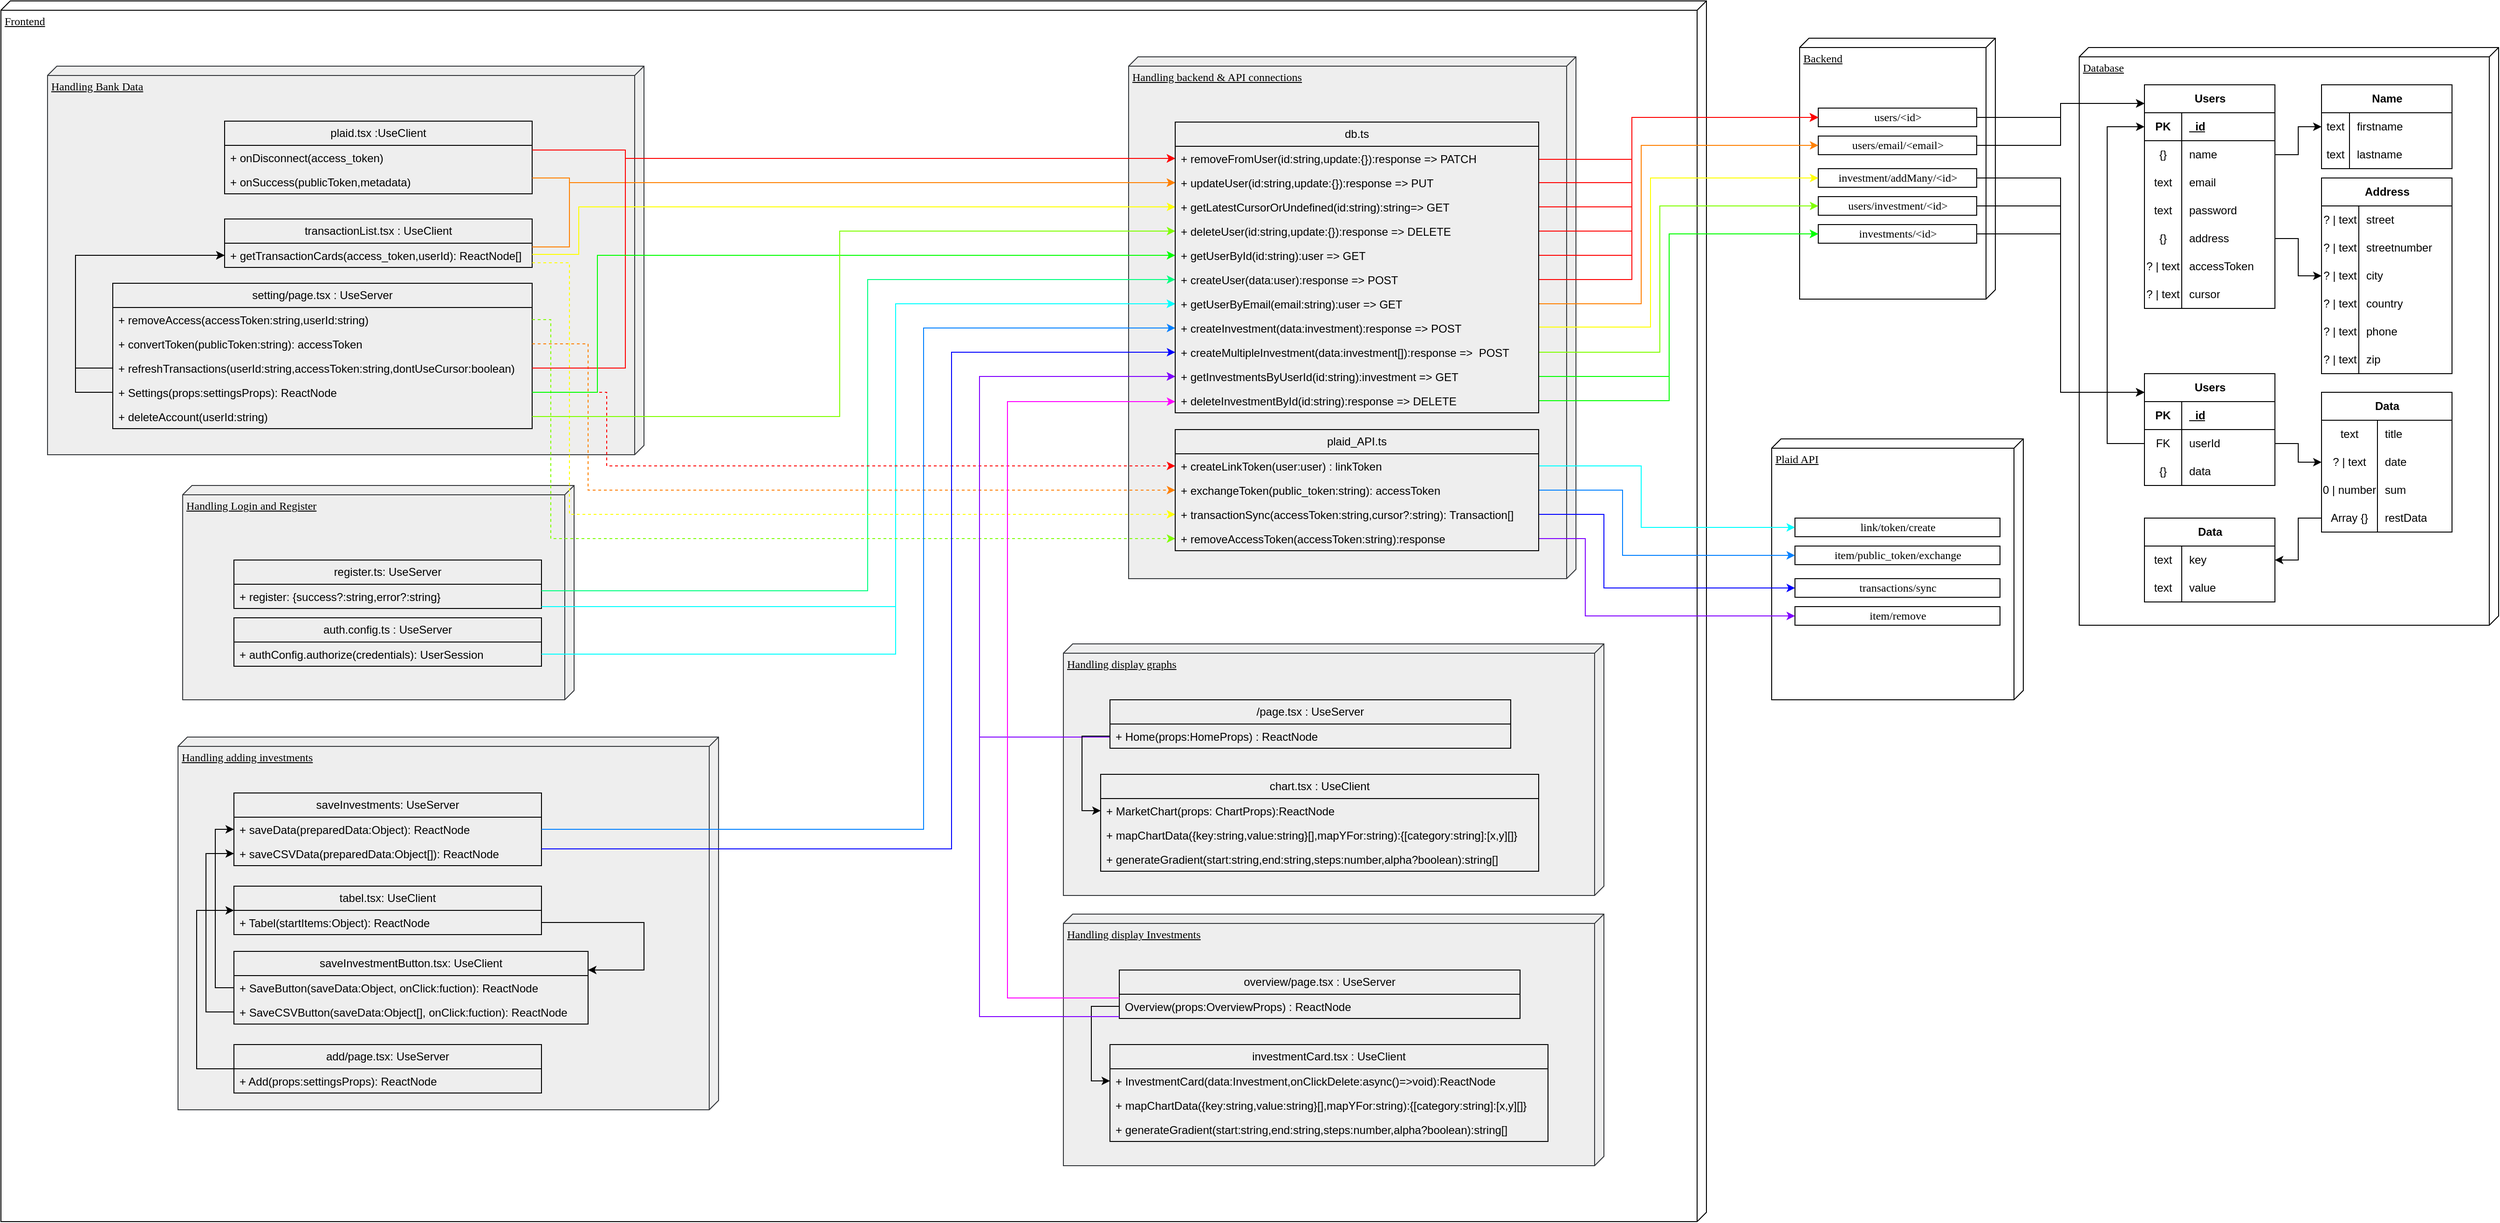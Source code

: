 <mxfile version="24.5.4" type="github">
  <diagram name="Page-1" id="5f0bae14-7c28-e335-631c-24af17079c00">
    <mxGraphModel dx="4291" dy="2539" grid="1" gridSize="10" guides="1" tooltips="1" connect="1" arrows="1" fold="1" page="1" pageScale="1" pageWidth="1100" pageHeight="850" background="none" math="0" shadow="0">
      <root>
        <mxCell id="0" />
        <mxCell id="1" parent="0" />
        <mxCell id="39150e848f15840c-1" value="Frontend" style="verticalAlign=top;align=left;spacingTop=8;spacingLeft=2;spacingRight=12;shape=cube;size=10;direction=south;fontStyle=4;html=1;rounded=0;shadow=0;comic=0;labelBackgroundColor=none;strokeWidth=1;fontFamily=Verdana;fontSize=12;" parent="1" vertex="1">
          <mxGeometry x="-1040" y="-690" width="1830" height="1310" as="geometry" />
        </mxCell>
        <mxCell id="GSQUWN8Hqq5geIpR_W7l-160" value="Handling backend &amp;amp; API connections" style="verticalAlign=top;align=left;spacingTop=8;spacingLeft=2;spacingRight=12;shape=cube;size=10;direction=south;fontStyle=4;html=1;rounded=0;shadow=0;comic=0;labelBackgroundColor=none;strokeWidth=1;fontFamily=Verdana;fontSize=12;fillColor=#eeeeee;strokeColor=#36393d;" vertex="1" parent="1">
          <mxGeometry x="170" y="-630" width="480" height="560" as="geometry" />
        </mxCell>
        <mxCell id="Jsz6gtVpyIw94btjj9Ky-153" value="Handling Login and Register" style="verticalAlign=top;align=left;spacingTop=8;spacingLeft=2;spacingRight=12;shape=cube;size=10;direction=south;fontStyle=4;html=1;rounded=0;shadow=0;comic=0;labelBackgroundColor=none;strokeWidth=1;fontFamily=Verdana;fontSize=12;fillColor=#eeeeee;strokeColor=#36393d;" parent="1" vertex="1">
          <mxGeometry x="-845" y="-170" width="420" height="230" as="geometry" />
        </mxCell>
        <mxCell id="Jsz6gtVpyIw94btjj9Ky-150" value="Handling Bank Data" style="verticalAlign=top;align=left;spacingTop=8;spacingLeft=2;spacingRight=12;shape=cube;size=10;direction=south;fontStyle=4;html=1;rounded=0;shadow=0;comic=0;labelBackgroundColor=none;strokeWidth=1;fontFamily=Verdana;fontSize=12;fillColor=#eeeeee;strokeColor=#36393d;" parent="1" vertex="1">
          <mxGeometry x="-990" y="-620" width="640" height="417" as="geometry" />
        </mxCell>
        <mxCell id="39150e848f15840c-2" value="Backend" style="verticalAlign=top;align=left;spacingTop=8;spacingLeft=2;spacingRight=12;shape=cube;size=10;direction=south;fontStyle=4;html=1;rounded=0;shadow=0;comic=0;labelBackgroundColor=none;strokeWidth=1;fontFamily=Verdana;fontSize=12" parent="1" vertex="1">
          <mxGeometry x="890" y="-650" width="210" height="280" as="geometry" />
        </mxCell>
        <mxCell id="39150e848f15840c-3" value="Database" style="verticalAlign=top;align=left;spacingTop=8;spacingLeft=2;spacingRight=12;shape=cube;size=10;direction=south;fontStyle=4;html=1;rounded=0;shadow=0;comic=0;labelBackgroundColor=none;strokeWidth=1;fontFamily=Verdana;fontSize=12" parent="1" vertex="1">
          <mxGeometry x="1190" y="-640" width="450" height="620" as="geometry" />
        </mxCell>
        <mxCell id="Jsz6gtVpyIw94btjj9Ky-60" style="edgeStyle=orthogonalEdgeStyle;rounded=0;orthogonalLoop=1;jettySize=auto;html=1;" parent="1" source="Jsz6gtVpyIw94btjj9Ky-3" target="GSQUWN8Hqq5geIpR_W7l-32" edge="1">
          <mxGeometry relative="1" as="geometry">
            <mxPoint x="1210" y="-550" as="targetPoint" />
            <Array as="points">
              <mxPoint x="1170" y="-565" />
              <mxPoint x="1170" y="-580" />
            </Array>
          </mxGeometry>
        </mxCell>
        <mxCell id="Jsz6gtVpyIw94btjj9Ky-3" value="&lt;div&gt;users/&amp;lt;id&amp;gt;&lt;/div&gt;" style="html=1;rounded=0;shadow=0;comic=0;labelBackgroundColor=none;strokeWidth=1;fontFamily=Verdana;fontSize=12;align=center;" parent="1" vertex="1">
          <mxGeometry x="910" y="-575" width="170" height="20" as="geometry" />
        </mxCell>
        <mxCell id="Jsz6gtVpyIw94btjj9Ky-61" style="edgeStyle=orthogonalEdgeStyle;rounded=0;orthogonalLoop=1;jettySize=auto;html=1;" parent="1" source="Jsz6gtVpyIw94btjj9Ky-10" target="GSQUWN8Hqq5geIpR_W7l-32" edge="1">
          <mxGeometry relative="1" as="geometry">
            <mxPoint x="1210" y="-550" as="targetPoint" />
            <Array as="points">
              <mxPoint x="1170" y="-535" />
              <mxPoint x="1170" y="-580" />
            </Array>
          </mxGeometry>
        </mxCell>
        <mxCell id="Jsz6gtVpyIw94btjj9Ky-10" value="&lt;div&gt;users/email/&amp;lt;email&amp;gt;&lt;br&gt;&lt;/div&gt;" style="html=1;rounded=0;shadow=0;comic=0;labelBackgroundColor=none;strokeWidth=1;fontFamily=Verdana;fontSize=12;align=center;" parent="1" vertex="1">
          <mxGeometry x="910" y="-545" width="170" height="20" as="geometry" />
        </mxCell>
        <mxCell id="Jsz6gtVpyIw94btjj9Ky-41" style="edgeStyle=elbowEdgeStyle;rounded=0;orthogonalLoop=1;jettySize=auto;html=1;entryX=0;entryY=0.5;entryDx=0;entryDy=0;strokeColor=#FF0000;fillColor=#f8cecc;" parent="1" source="Jsz6gtVpyIw94btjj9Ky-17" target="Jsz6gtVpyIw94btjj9Ky-3" edge="1">
          <mxGeometry relative="1" as="geometry">
            <Array as="points">
              <mxPoint x="710" y="-540" />
            </Array>
          </mxGeometry>
        </mxCell>
        <mxCell id="Jsz6gtVpyIw94btjj9Ky-42" style="edgeStyle=elbowEdgeStyle;rounded=0;orthogonalLoop=1;jettySize=auto;html=1;entryX=0;entryY=0.5;entryDx=0;entryDy=0;strokeColor=#FF0000;fillColor=#f8cecc;" parent="1" source="Jsz6gtVpyIw94btjj9Ky-18" target="Jsz6gtVpyIw94btjj9Ky-3" edge="1">
          <mxGeometry relative="1" as="geometry">
            <Array as="points">
              <mxPoint x="710" y="-520" />
            </Array>
          </mxGeometry>
        </mxCell>
        <mxCell id="Jsz6gtVpyIw94btjj9Ky-43" style="edgeStyle=elbowEdgeStyle;rounded=0;orthogonalLoop=1;jettySize=auto;html=1;entryX=0;entryY=0.5;entryDx=0;entryDy=0;strokeColor=#FF0000;fillColor=#f8cecc;" parent="1" source="Jsz6gtVpyIw94btjj9Ky-39" target="Jsz6gtVpyIw94btjj9Ky-3" edge="1">
          <mxGeometry relative="1" as="geometry">
            <Array as="points">
              <mxPoint x="710" y="-510" />
            </Array>
          </mxGeometry>
        </mxCell>
        <mxCell id="Jsz6gtVpyIw94btjj9Ky-44" style="edgeStyle=elbowEdgeStyle;rounded=0;orthogonalLoop=1;jettySize=auto;html=1;entryX=0;entryY=0.5;entryDx=0;entryDy=0;strokeColor=#FF0000;fillColor=#f8cecc;" parent="1" source="Jsz6gtVpyIw94btjj9Ky-23" target="Jsz6gtVpyIw94btjj9Ky-3" edge="1">
          <mxGeometry relative="1" as="geometry">
            <Array as="points">
              <mxPoint x="710" y="-490" />
            </Array>
          </mxGeometry>
        </mxCell>
        <mxCell id="Jsz6gtVpyIw94btjj9Ky-45" style="rounded=0;orthogonalLoop=1;jettySize=auto;html=1;entryX=0;entryY=0.5;entryDx=0;entryDy=0;strokeColor=#FF8000;edgeStyle=orthogonalEdgeStyle;" parent="1" source="Jsz6gtVpyIw94btjj9Ky-16" target="Jsz6gtVpyIw94btjj9Ky-10" edge="1">
          <mxGeometry relative="1" as="geometry">
            <Array as="points">
              <mxPoint x="720" y="-365" />
              <mxPoint x="720" y="-535" />
            </Array>
          </mxGeometry>
        </mxCell>
        <mxCell id="Jsz6gtVpyIw94btjj9Ky-47" style="edgeStyle=orthogonalEdgeStyle;rounded=0;orthogonalLoop=1;jettySize=auto;html=1;entryX=0;entryY=0.5;entryDx=0;entryDy=0;fillColor=#f8cecc;strokeColor=#FF0000;" parent="1" source="Jsz6gtVpyIw94btjj9Ky-24" target="Jsz6gtVpyIw94btjj9Ky-3" edge="1">
          <mxGeometry relative="1" as="geometry">
            <mxPoint x="850" y="-590" as="targetPoint" />
            <Array as="points">
              <mxPoint x="710" y="-391" />
              <mxPoint x="710" y="-565" />
            </Array>
          </mxGeometry>
        </mxCell>
        <mxCell id="Jsz6gtVpyIw94btjj9Ky-63" style="edgeStyle=orthogonalEdgeStyle;rounded=0;orthogonalLoop=1;jettySize=auto;html=1;" parent="1" source="Jsz6gtVpyIw94btjj9Ky-48" target="GSQUWN8Hqq5geIpR_W7l-102" edge="1">
          <mxGeometry relative="1" as="geometry">
            <mxPoint x="1260" y="-275" as="targetPoint" />
            <Array as="points">
              <mxPoint x="1170" y="-470" />
              <mxPoint x="1170" y="-270" />
            </Array>
          </mxGeometry>
        </mxCell>
        <mxCell id="Jsz6gtVpyIw94btjj9Ky-48" value="&lt;div&gt;users/investment/&amp;lt;id&amp;gt;&lt;br&gt;&lt;/div&gt;" style="html=1;rounded=0;shadow=0;comic=0;labelBackgroundColor=none;strokeWidth=1;fontFamily=Verdana;fontSize=12;align=center;" parent="1" vertex="1">
          <mxGeometry x="910" y="-480" width="170" height="20" as="geometry" />
        </mxCell>
        <mxCell id="Jsz6gtVpyIw94btjj9Ky-64" style="edgeStyle=orthogonalEdgeStyle;rounded=0;orthogonalLoop=1;jettySize=auto;html=1;" parent="1" source="Jsz6gtVpyIw94btjj9Ky-50" target="GSQUWN8Hqq5geIpR_W7l-102" edge="1">
          <mxGeometry relative="1" as="geometry">
            <mxPoint x="1260" y="-275" as="targetPoint" />
            <Array as="points">
              <mxPoint x="1170" y="-440" />
              <mxPoint x="1170" y="-270" />
            </Array>
          </mxGeometry>
        </mxCell>
        <mxCell id="Jsz6gtVpyIw94btjj9Ky-50" value="&lt;div&gt;investments/&amp;lt;id&amp;gt;&lt;br&gt;&lt;/div&gt;" style="html=1;rounded=0;shadow=0;comic=0;labelBackgroundColor=none;strokeWidth=1;fontFamily=Verdana;fontSize=12;align=center;" parent="1" vertex="1">
          <mxGeometry x="910" y="-450" width="170" height="20" as="geometry" />
        </mxCell>
        <mxCell id="Jsz6gtVpyIw94btjj9Ky-62" style="edgeStyle=orthogonalEdgeStyle;rounded=0;orthogonalLoop=1;jettySize=auto;html=1;" parent="1" source="Jsz6gtVpyIw94btjj9Ky-51" target="GSQUWN8Hqq5geIpR_W7l-102" edge="1">
          <mxGeometry relative="1" as="geometry">
            <mxPoint x="1260" y="-275" as="targetPoint" />
            <Array as="points">
              <mxPoint x="1170" y="-500" />
              <mxPoint x="1170" y="-270" />
            </Array>
          </mxGeometry>
        </mxCell>
        <mxCell id="Jsz6gtVpyIw94btjj9Ky-51" value="&lt;div&gt;&lt;span style=&quot;background-color: initial;&quot;&gt;investment/addMany&lt;/span&gt;&lt;span style=&quot;background-color: initial;&quot;&gt;/&amp;lt;id&amp;gt;&lt;/span&gt;&lt;br&gt;&lt;/div&gt;" style="html=1;rounded=0;shadow=0;comic=0;labelBackgroundColor=none;strokeWidth=1;fontFamily=Verdana;fontSize=12;align=center;" parent="1" vertex="1">
          <mxGeometry x="910" y="-510" width="170" height="20" as="geometry" />
        </mxCell>
        <mxCell id="Jsz6gtVpyIw94btjj9Ky-53" style="edgeStyle=orthogonalEdgeStyle;rounded=0;orthogonalLoop=1;jettySize=auto;html=1;entryX=0;entryY=0.5;entryDx=0;entryDy=0;fillColor=#ffe6cc;strokeColor=#FFFF00;" parent="1" source="Jsz6gtVpyIw94btjj9Ky-25" target="Jsz6gtVpyIw94btjj9Ky-51" edge="1">
          <mxGeometry relative="1" as="geometry">
            <Array as="points">
              <mxPoint x="730" y="-340" />
              <mxPoint x="730" y="-500" />
            </Array>
          </mxGeometry>
        </mxCell>
        <mxCell id="Jsz6gtVpyIw94btjj9Ky-57" style="edgeStyle=orthogonalEdgeStyle;rounded=0;orthogonalLoop=1;jettySize=auto;html=1;entryX=0;entryY=0.5;entryDx=0;entryDy=0;strokeColor=#00FF00;" parent="1" source="Jsz6gtVpyIw94btjj9Ky-35" target="Jsz6gtVpyIw94btjj9Ky-50" edge="1">
          <mxGeometry relative="1" as="geometry">
            <Array as="points">
              <mxPoint x="750" y="-287" />
              <mxPoint x="750" y="-440" />
            </Array>
          </mxGeometry>
        </mxCell>
        <mxCell id="Jsz6gtVpyIw94btjj9Ky-58" style="edgeStyle=orthogonalEdgeStyle;rounded=0;orthogonalLoop=1;jettySize=auto;html=1;entryX=0;entryY=0.5;entryDx=0;entryDy=0;strokeColor=#00FF00;" parent="1" source="Jsz6gtVpyIw94btjj9Ky-36" target="Jsz6gtVpyIw94btjj9Ky-50" edge="1">
          <mxGeometry relative="1" as="geometry">
            <Array as="points">
              <mxPoint x="750" y="-261" />
              <mxPoint x="750" y="-440" />
            </Array>
          </mxGeometry>
        </mxCell>
        <mxCell id="Jsz6gtVpyIw94btjj9Ky-59" style="edgeStyle=orthogonalEdgeStyle;rounded=0;orthogonalLoop=1;jettySize=auto;html=1;entryX=0;entryY=0.5;entryDx=0;entryDy=0;strokeColor=#FF0000;fillColor=#f8cecc;" parent="1" source="Jsz6gtVpyIw94btjj9Ky-37" target="Jsz6gtVpyIw94btjj9Ky-3" edge="1">
          <mxGeometry relative="1" as="geometry">
            <Array as="points">
              <mxPoint x="710" y="-469" />
              <mxPoint x="710" y="-565" />
            </Array>
          </mxGeometry>
        </mxCell>
        <mxCell id="Jsz6gtVpyIw94btjj9Ky-77" value="auth.config.ts : UseServer" style="swimlane;fontStyle=0;childLayout=stackLayout;horizontal=1;startSize=26;fillColor=none;horizontalStack=0;resizeParent=1;resizeParentMax=0;resizeLast=0;collapsible=1;marginBottom=0;whiteSpace=wrap;html=1;" parent="1" vertex="1">
          <mxGeometry x="-790" y="-28" width="330" height="52" as="geometry" />
        </mxCell>
        <mxCell id="Jsz6gtVpyIw94btjj9Ky-78" value="+ authConfig.authorize(credentials): UserSession" style="text;strokeColor=none;fillColor=none;align=left;verticalAlign=top;spacingLeft=4;spacingRight=4;overflow=hidden;rotatable=0;points=[[0,0.5],[1,0.5]];portConstraint=eastwest;whiteSpace=wrap;html=1;" parent="Jsz6gtVpyIw94btjj9Ky-77" vertex="1">
          <mxGeometry y="26" width="330" height="26" as="geometry" />
        </mxCell>
        <mxCell id="Jsz6gtVpyIw94btjj9Ky-90" value="register.ts: UseServer" style="swimlane;fontStyle=0;childLayout=stackLayout;horizontal=1;startSize=26;fillColor=none;horizontalStack=0;resizeParent=1;resizeParentMax=0;resizeLast=0;collapsible=1;marginBottom=0;whiteSpace=wrap;html=1;" parent="1" vertex="1">
          <mxGeometry x="-790" y="-90" width="330" height="52" as="geometry" />
        </mxCell>
        <mxCell id="Jsz6gtVpyIw94btjj9Ky-91" value="+ register: {success?:string,error?:string}" style="text;strokeColor=none;fillColor=none;align=left;verticalAlign=top;spacingLeft=4;spacingRight=4;overflow=hidden;rotatable=0;points=[[0,0.5],[1,0.5]];portConstraint=eastwest;whiteSpace=wrap;html=1;" parent="Jsz6gtVpyIw94btjj9Ky-90" vertex="1">
          <mxGeometry y="26" width="330" height="26" as="geometry" />
        </mxCell>
        <mxCell id="Jsz6gtVpyIw94btjj9Ky-92" style="edgeStyle=orthogonalEdgeStyle;rounded=0;orthogonalLoop=1;jettySize=auto;html=1;entryX=0;entryY=0.5;entryDx=0;entryDy=0;fillColor=#d80073;strokeColor=#00FFFF;" parent="1" source="Jsz6gtVpyIw94btjj9Ky-91" target="Jsz6gtVpyIw94btjj9Ky-16" edge="1">
          <mxGeometry relative="1" as="geometry">
            <Array as="points">
              <mxPoint x="-80" y="-40" />
              <mxPoint x="-80" y="-365" />
            </Array>
          </mxGeometry>
        </mxCell>
        <mxCell id="Jsz6gtVpyIw94btjj9Ky-94" style="edgeStyle=orthogonalEdgeStyle;rounded=0;orthogonalLoop=1;jettySize=auto;html=1;entryX=0;entryY=0.5;entryDx=0;entryDy=0;fillColor=#d80073;strokeColor=#00FFFF;" parent="1" source="Jsz6gtVpyIw94btjj9Ky-78" target="Jsz6gtVpyIw94btjj9Ky-16" edge="1">
          <mxGeometry relative="1" as="geometry">
            <Array as="points">
              <mxPoint x="-80" y="11" />
              <mxPoint x="-80" y="-365" />
            </Array>
          </mxGeometry>
        </mxCell>
        <mxCell id="Jsz6gtVpyIw94btjj9Ky-95" style="edgeStyle=orthogonalEdgeStyle;rounded=0;orthogonalLoop=1;jettySize=auto;html=1;entryX=0;entryY=0.5;entryDx=0;entryDy=0;fillColor=#1ba1e2;strokeColor=#00FF80;" parent="1" source="Jsz6gtVpyIw94btjj9Ky-91" target="Jsz6gtVpyIw94btjj9Ky-24" edge="1">
          <mxGeometry relative="1" as="geometry">
            <Array as="points">
              <mxPoint x="-110" y="-57" />
              <mxPoint x="-110" y="-391" />
            </Array>
          </mxGeometry>
        </mxCell>
        <mxCell id="Jsz6gtVpyIw94btjj9Ky-96" value="plaid.tsx :UseClient" style="swimlane;fontStyle=0;childLayout=stackLayout;horizontal=1;startSize=26;fillColor=none;horizontalStack=0;resizeParent=1;resizeParentMax=0;resizeLast=0;collapsible=1;marginBottom=0;whiteSpace=wrap;html=1;" parent="1" vertex="1">
          <mxGeometry x="-800" y="-561" width="330" height="78" as="geometry" />
        </mxCell>
        <mxCell id="Jsz6gtVpyIw94btjj9Ky-97" value="+ onDisconnect(access_token)" style="text;strokeColor=none;fillColor=none;align=left;verticalAlign=top;spacingLeft=4;spacingRight=4;overflow=hidden;rotatable=0;points=[[0,0.5],[1,0.5]];portConstraint=eastwest;whiteSpace=wrap;html=1;" parent="Jsz6gtVpyIw94btjj9Ky-96" vertex="1">
          <mxGeometry y="26" width="330" height="26" as="geometry" />
        </mxCell>
        <mxCell id="Jsz6gtVpyIw94btjj9Ky-107" value="+ onSuccess(publicToken,metadata)" style="text;strokeColor=none;fillColor=none;align=left;verticalAlign=top;spacingLeft=4;spacingRight=4;overflow=hidden;rotatable=0;points=[[0,0.5],[1,0.5]];portConstraint=eastwest;whiteSpace=wrap;html=1;" parent="Jsz6gtVpyIw94btjj9Ky-96" vertex="1">
          <mxGeometry y="52" width="330" height="26" as="geometry" />
        </mxCell>
        <mxCell id="Jsz6gtVpyIw94btjj9Ky-98" value="transactionList.tsx : UseClient" style="swimlane;fontStyle=0;childLayout=stackLayout;horizontal=1;startSize=26;fillColor=none;horizontalStack=0;resizeParent=1;resizeParentMax=0;resizeLast=0;collapsible=1;marginBottom=0;whiteSpace=wrap;html=1;" parent="1" vertex="1">
          <mxGeometry x="-800" y="-456" width="330" height="52" as="geometry" />
        </mxCell>
        <mxCell id="Jsz6gtVpyIw94btjj9Ky-99" value="+ getTransactionCards(access_token,userId): ReactNode[]" style="text;strokeColor=none;fillColor=none;align=left;verticalAlign=top;spacingLeft=4;spacingRight=4;overflow=hidden;rotatable=0;points=[[0,0.5],[1,0.5]];portConstraint=eastwest;whiteSpace=wrap;html=1;" parent="Jsz6gtVpyIw94btjj9Ky-98" vertex="1">
          <mxGeometry y="26" width="330" height="26" as="geometry" />
        </mxCell>
        <mxCell id="Jsz6gtVpyIw94btjj9Ky-102" style="edgeStyle=orthogonalEdgeStyle;rounded=0;orthogonalLoop=1;jettySize=auto;html=1;entryX=0;entryY=0.5;entryDx=0;entryDy=0;fillColor=#f8cecc;strokeColor=#FF8000;" parent="1" source="Jsz6gtVpyIw94btjj9Ky-99" target="Jsz6gtVpyIw94btjj9Ky-17" edge="1">
          <mxGeometry relative="1" as="geometry">
            <Array as="points">
              <mxPoint x="-430" y="-426" />
              <mxPoint x="-430" y="-495" />
            </Array>
          </mxGeometry>
        </mxCell>
        <mxCell id="Jsz6gtVpyIw94btjj9Ky-104" style="edgeStyle=orthogonalEdgeStyle;rounded=0;orthogonalLoop=1;jettySize=auto;html=1;entryX=0;entryY=0.5;entryDx=0;entryDy=0;fillColor=#dae8fc;strokeColor=#FFFF00;" parent="1" source="Jsz6gtVpyIw94btjj9Ky-99" target="Jsz6gtVpyIw94btjj9Ky-37" edge="1">
          <mxGeometry relative="1" as="geometry">
            <Array as="points">
              <mxPoint x="-420" y="-418" />
              <mxPoint x="-420" y="-469" />
            </Array>
          </mxGeometry>
        </mxCell>
        <mxCell id="Jsz6gtVpyIw94btjj9Ky-109" style="edgeStyle=orthogonalEdgeStyle;rounded=0;orthogonalLoop=1;jettySize=auto;html=1;entryX=0;entryY=0.5;entryDx=0;entryDy=0;fillColor=#d5e8d4;strokeColor=#FF0000;" parent="1" source="Jsz6gtVpyIw94btjj9Ky-97" target="Jsz6gtVpyIw94btjj9Ky-18" edge="1">
          <mxGeometry relative="1" as="geometry">
            <Array as="points">
              <mxPoint x="-370" y="-530" />
              <mxPoint x="-370" y="-521" />
            </Array>
          </mxGeometry>
        </mxCell>
        <mxCell id="Jsz6gtVpyIw94btjj9Ky-111" style="edgeStyle=orthogonalEdgeStyle;rounded=0;orthogonalLoop=1;jettySize=auto;html=1;entryX=0;entryY=0.5;entryDx=0;entryDy=0;fillColor=#f8cecc;strokeColor=#FF8000;" parent="1" source="Jsz6gtVpyIw94btjj9Ky-107" target="Jsz6gtVpyIw94btjj9Ky-17" edge="1">
          <mxGeometry relative="1" as="geometry">
            <Array as="points">
              <mxPoint x="-430" y="-500" />
              <mxPoint x="-430" y="-495" />
            </Array>
          </mxGeometry>
        </mxCell>
        <mxCell id="Jsz6gtVpyIw94btjj9Ky-124" style="edgeStyle=orthogonalEdgeStyle;rounded=0;orthogonalLoop=1;jettySize=auto;html=1;entryX=0;entryY=0.5;entryDx=0;entryDy=0;dashed=1;fillColor=#dae8fc;strokeColor=#FFFF00;" parent="1" source="Jsz6gtVpyIw94btjj9Ky-99" target="Jsz6gtVpyIw94btjj9Ky-115" edge="1">
          <mxGeometry relative="1" as="geometry">
            <Array as="points">
              <mxPoint x="-430" y="-409" />
              <mxPoint x="-430" y="-139" />
            </Array>
          </mxGeometry>
        </mxCell>
        <mxCell id="Jsz6gtVpyIw94btjj9Ky-125" value="setting/page.tsx : UseServer" style="swimlane;fontStyle=0;childLayout=stackLayout;horizontal=1;startSize=26;fillColor=none;horizontalStack=0;resizeParent=1;resizeParentMax=0;resizeLast=0;collapsible=1;marginBottom=0;whiteSpace=wrap;html=1;" parent="1" vertex="1">
          <mxGeometry x="-920" y="-387" width="450" height="156" as="geometry" />
        </mxCell>
        <mxCell id="Jsz6gtVpyIw94btjj9Ky-127" value="+ removeAccess(accessToken:string,userId:string)&lt;div&gt;&lt;br&gt;&lt;/div&gt;" style="text;strokeColor=none;fillColor=none;align=left;verticalAlign=top;spacingLeft=4;spacingRight=4;overflow=hidden;rotatable=0;points=[[0,0.5],[1,0.5]];portConstraint=eastwest;whiteSpace=wrap;html=1;" parent="Jsz6gtVpyIw94btjj9Ky-125" vertex="1">
          <mxGeometry y="26" width="450" height="26" as="geometry" />
        </mxCell>
        <mxCell id="Jsz6gtVpyIw94btjj9Ky-130" value="+ convertToken(publicToken:string): accessToken" style="text;strokeColor=none;fillColor=none;align=left;verticalAlign=top;spacingLeft=4;spacingRight=4;overflow=hidden;rotatable=0;points=[[0,0.5],[1,0.5]];portConstraint=eastwest;whiteSpace=wrap;html=1;" parent="Jsz6gtVpyIw94btjj9Ky-125" vertex="1">
          <mxGeometry y="52" width="450" height="26" as="geometry" />
        </mxCell>
        <mxCell id="Jsz6gtVpyIw94btjj9Ky-126" value="+ refreshTransactions(userId:string,accessToken:string,dontUseCursor:boolean)&lt;div&gt;&lt;br&gt;&lt;/div&gt;" style="text;strokeColor=none;fillColor=none;align=left;verticalAlign=top;spacingLeft=4;spacingRight=4;overflow=hidden;rotatable=0;points=[[0,0.5],[1,0.5]];portConstraint=eastwest;whiteSpace=wrap;html=1;" parent="Jsz6gtVpyIw94btjj9Ky-125" vertex="1">
          <mxGeometry y="78" width="450" height="26" as="geometry" />
        </mxCell>
        <mxCell id="Jsz6gtVpyIw94btjj9Ky-136" value="+ Settings(props:settingsProps): ReactNode" style="text;strokeColor=none;fillColor=none;align=left;verticalAlign=top;spacingLeft=4;spacingRight=4;overflow=hidden;rotatable=0;points=[[0,0.5],[1,0.5]];portConstraint=eastwest;whiteSpace=wrap;html=1;" parent="Jsz6gtVpyIw94btjj9Ky-125" vertex="1">
          <mxGeometry y="104" width="450" height="26" as="geometry" />
        </mxCell>
        <mxCell id="Jsz6gtVpyIw94btjj9Ky-151" value="+ deleteAccount(userId:string)&lt;div&gt;&lt;br&gt;&lt;/div&gt;" style="text;strokeColor=none;fillColor=none;align=left;verticalAlign=top;spacingLeft=4;spacingRight=4;overflow=hidden;rotatable=0;points=[[0,0.5],[1,0.5]];portConstraint=eastwest;whiteSpace=wrap;html=1;" parent="Jsz6gtVpyIw94btjj9Ky-125" vertex="1">
          <mxGeometry y="130" width="450" height="26" as="geometry" />
        </mxCell>
        <mxCell id="Jsz6gtVpyIw94btjj9Ky-131" style="edgeStyle=orthogonalEdgeStyle;rounded=0;orthogonalLoop=1;jettySize=auto;html=1;entryX=0;entryY=0.5;entryDx=0;entryDy=0;dashed=1;fillColor=#ffe6cc;strokeColor=#80FF00;" parent="1" source="Jsz6gtVpyIw94btjj9Ky-127" target="Jsz6gtVpyIw94btjj9Ky-116" edge="1">
          <mxGeometry relative="1" as="geometry">
            <Array as="points">
              <mxPoint x="-450" y="-348" />
              <mxPoint x="-450" y="-113" />
            </Array>
          </mxGeometry>
        </mxCell>
        <mxCell id="Jsz6gtVpyIw94btjj9Ky-132" style="edgeStyle=orthogonalEdgeStyle;rounded=0;orthogonalLoop=1;jettySize=auto;html=1;entryX=0;entryY=0.5;entryDx=0;entryDy=0;dashed=1;fillColor=#f8cecc;strokeColor=#FF8000;" parent="1" source="Jsz6gtVpyIw94btjj9Ky-130" target="Jsz6gtVpyIw94btjj9Ky-114" edge="1">
          <mxGeometry relative="1" as="geometry">
            <Array as="points">
              <mxPoint x="-410" y="-322" />
              <mxPoint x="-410" y="-165" />
            </Array>
          </mxGeometry>
        </mxCell>
        <mxCell id="Jsz6gtVpyIw94btjj9Ky-134" style="edgeStyle=orthogonalEdgeStyle;rounded=0;orthogonalLoop=1;jettySize=auto;html=1;entryX=0;entryY=0.5;entryDx=0;entryDy=0;" parent="1" source="Jsz6gtVpyIw94btjj9Ky-126" target="Jsz6gtVpyIw94btjj9Ky-99" edge="1">
          <mxGeometry relative="1" as="geometry">
            <Array as="points">
              <mxPoint x="-960" y="-296" />
              <mxPoint x="-960" y="-417" />
            </Array>
          </mxGeometry>
        </mxCell>
        <mxCell id="Jsz6gtVpyIw94btjj9Ky-135" style="edgeStyle=orthogonalEdgeStyle;rounded=0;orthogonalLoop=1;jettySize=auto;html=1;entryX=0;entryY=0.5;entryDx=0;entryDy=0;fillColor=#d5e8d4;strokeColor=#FF0000;" parent="1" source="Jsz6gtVpyIw94btjj9Ky-126" target="Jsz6gtVpyIw94btjj9Ky-18" edge="1">
          <mxGeometry relative="1" as="geometry">
            <Array as="points">
              <mxPoint x="-370" y="-296" />
              <mxPoint x="-370" y="-521" />
            </Array>
          </mxGeometry>
        </mxCell>
        <mxCell id="Jsz6gtVpyIw94btjj9Ky-137" style="edgeStyle=orthogonalEdgeStyle;rounded=0;orthogonalLoop=1;jettySize=auto;html=1;entryX=0;entryY=0.5;entryDx=0;entryDy=0;" parent="1" source="Jsz6gtVpyIw94btjj9Ky-136" target="Jsz6gtVpyIw94btjj9Ky-99" edge="1">
          <mxGeometry relative="1" as="geometry">
            <Array as="points">
              <mxPoint x="-960" y="-270" />
              <mxPoint x="-960" y="-417" />
            </Array>
          </mxGeometry>
        </mxCell>
        <mxCell id="Jsz6gtVpyIw94btjj9Ky-138" style="edgeStyle=orthogonalEdgeStyle;rounded=0;orthogonalLoop=1;jettySize=auto;html=1;entryX=0;entryY=0.5;entryDx=0;entryDy=0;fillColor=#d5e8d4;strokeColor=#FF0000;dashed=1;" parent="1" source="Jsz6gtVpyIw94btjj9Ky-136" target="Jsz6gtVpyIw94btjj9Ky-113" edge="1">
          <mxGeometry relative="1" as="geometry">
            <Array as="points">
              <mxPoint x="-390" y="-270" />
              <mxPoint x="-390" y="-191" />
            </Array>
          </mxGeometry>
        </mxCell>
        <mxCell id="Jsz6gtVpyIw94btjj9Ky-139" style="edgeStyle=orthogonalEdgeStyle;rounded=0;orthogonalLoop=1;jettySize=auto;html=1;entryX=0;entryY=0.5;entryDx=0;entryDy=0;fillColor=#6a00ff;strokeColor=#00FF00;" parent="1" source="Jsz6gtVpyIw94btjj9Ky-136" target="Jsz6gtVpyIw94btjj9Ky-23" edge="1">
          <mxGeometry relative="1" as="geometry">
            <Array as="points">
              <mxPoint x="-400" y="-270" />
              <mxPoint x="-400" y="-417" />
            </Array>
          </mxGeometry>
        </mxCell>
        <mxCell id="Jsz6gtVpyIw94btjj9Ky-140" value="Plaid API" style="verticalAlign=top;align=left;spacingTop=8;spacingLeft=2;spacingRight=12;shape=cube;size=10;direction=south;fontStyle=4;html=1;rounded=0;shadow=0;comic=0;labelBackgroundColor=none;strokeWidth=1;fontFamily=Verdana;fontSize=12" parent="1" vertex="1">
          <mxGeometry x="860" y="-220" width="270" height="280" as="geometry" />
        </mxCell>
        <mxCell id="Jsz6gtVpyIw94btjj9Ky-141" value="&lt;div&gt;link/token/create&lt;/div&gt;" style="html=1;rounded=0;shadow=0;comic=0;labelBackgroundColor=none;strokeWidth=1;fontFamily=Verdana;fontSize=12;align=center;" parent="1" vertex="1">
          <mxGeometry x="885" y="-135" width="220" height="20" as="geometry" />
        </mxCell>
        <mxCell id="Jsz6gtVpyIw94btjj9Ky-142" value="&lt;div&gt;item/public_token/exchange&lt;br&gt;&lt;/div&gt;" style="html=1;rounded=0;shadow=0;comic=0;labelBackgroundColor=none;strokeWidth=1;fontFamily=Verdana;fontSize=12;align=center;" parent="1" vertex="1">
          <mxGeometry x="885" y="-105" width="220" height="20" as="geometry" />
        </mxCell>
        <mxCell id="Jsz6gtVpyIw94btjj9Ky-143" value="&lt;div&gt;item/remove&lt;br&gt;&lt;/div&gt;" style="html=1;rounded=0;shadow=0;comic=0;labelBackgroundColor=none;strokeWidth=1;fontFamily=Verdana;fontSize=12;align=center;" parent="1" vertex="1">
          <mxGeometry x="885" y="-40" width="220" height="20" as="geometry" />
        </mxCell>
        <mxCell id="Jsz6gtVpyIw94btjj9Ky-145" value="transactions/sync" style="html=1;rounded=0;shadow=0;comic=0;labelBackgroundColor=none;strokeWidth=1;fontFamily=Verdana;fontSize=12;align=center;" parent="1" vertex="1">
          <mxGeometry x="885" y="-70" width="220" height="20" as="geometry" />
        </mxCell>
        <mxCell id="Jsz6gtVpyIw94btjj9Ky-146" style="edgeStyle=orthogonalEdgeStyle;rounded=0;orthogonalLoop=1;jettySize=auto;html=1;entryX=0;entryY=0.5;entryDx=0;entryDy=0;strokeColor=#8000FF;" parent="1" source="Jsz6gtVpyIw94btjj9Ky-116" target="Jsz6gtVpyIw94btjj9Ky-143" edge="1">
          <mxGeometry relative="1" as="geometry">
            <Array as="points">
              <mxPoint x="660" y="-113" />
              <mxPoint x="660" y="-30" />
            </Array>
          </mxGeometry>
        </mxCell>
        <mxCell id="Jsz6gtVpyIw94btjj9Ky-147" style="edgeStyle=orthogonalEdgeStyle;rounded=0;orthogonalLoop=1;jettySize=auto;html=1;entryX=0;entryY=0.5;entryDx=0;entryDy=0;strokeColor=#0000FF;" parent="1" source="Jsz6gtVpyIw94btjj9Ky-115" target="Jsz6gtVpyIw94btjj9Ky-145" edge="1">
          <mxGeometry relative="1" as="geometry">
            <Array as="points">
              <mxPoint x="680" y="-139" />
              <mxPoint x="680" y="-60" />
            </Array>
          </mxGeometry>
        </mxCell>
        <mxCell id="Jsz6gtVpyIw94btjj9Ky-148" style="edgeStyle=orthogonalEdgeStyle;rounded=0;orthogonalLoop=1;jettySize=auto;html=1;entryX=0;entryY=0.5;entryDx=0;entryDy=0;strokeColor=#0080FF;" parent="1" source="Jsz6gtVpyIw94btjj9Ky-114" target="Jsz6gtVpyIw94btjj9Ky-142" edge="1">
          <mxGeometry relative="1" as="geometry">
            <Array as="points">
              <mxPoint x="700" y="-165" />
              <mxPoint x="700" y="-95" />
            </Array>
          </mxGeometry>
        </mxCell>
        <mxCell id="Jsz6gtVpyIw94btjj9Ky-149" style="edgeStyle=orthogonalEdgeStyle;rounded=0;orthogonalLoop=1;jettySize=auto;html=1;entryX=0;entryY=0.5;entryDx=0;entryDy=0;strokeColor=#00FFFF;" parent="1" source="Jsz6gtVpyIw94btjj9Ky-113" target="Jsz6gtVpyIw94btjj9Ky-141" edge="1">
          <mxGeometry relative="1" as="geometry">
            <Array as="points">
              <mxPoint x="720" y="-191" />
              <mxPoint x="720" y="-125" />
            </Array>
          </mxGeometry>
        </mxCell>
        <mxCell id="Jsz6gtVpyIw94btjj9Ky-152" style="edgeStyle=orthogonalEdgeStyle;rounded=0;orthogonalLoop=1;jettySize=auto;html=1;entryX=0;entryY=0.5;entryDx=0;entryDy=0;fillColor=#fa6800;strokeColor=#80FF00;" parent="1" source="Jsz6gtVpyIw94btjj9Ky-151" target="Jsz6gtVpyIw94btjj9Ky-39" edge="1">
          <mxGeometry relative="1" as="geometry">
            <Array as="points">
              <mxPoint x="-140" y="-244" />
              <mxPoint x="-140" y="-443" />
            </Array>
          </mxGeometry>
        </mxCell>
        <mxCell id="Jsz6gtVpyIw94btjj9Ky-154" value="Handling display graphs" style="verticalAlign=top;align=left;spacingTop=8;spacingLeft=2;spacingRight=12;shape=cube;size=10;direction=south;fontStyle=4;html=1;rounded=0;shadow=0;comic=0;labelBackgroundColor=none;strokeWidth=1;fontFamily=Verdana;fontSize=12;fillColor=#eeeeee;strokeColor=#36393d;" parent="1" vertex="1">
          <mxGeometry x="100" width="580" height="270" as="geometry" />
        </mxCell>
        <mxCell id="Jsz6gtVpyIw94btjj9Ky-168" style="edgeStyle=orthogonalEdgeStyle;rounded=0;orthogonalLoop=1;jettySize=auto;html=1;entryX=0;entryY=0.5;entryDx=0;entryDy=0;strokeColor=#8000FF;" parent="1" source="Jsz6gtVpyIw94btjj9Ky-155" target="Jsz6gtVpyIw94btjj9Ky-35" edge="1">
          <mxGeometry relative="1" as="geometry">
            <Array as="points">
              <mxPoint x="10" y="100" />
              <mxPoint x="10" y="-287" />
            </Array>
          </mxGeometry>
        </mxCell>
        <mxCell id="Jsz6gtVpyIw94btjj9Ky-155" value="/page.tsx : UseServer" style="swimlane;fontStyle=0;childLayout=stackLayout;horizontal=1;startSize=26;fillColor=none;horizontalStack=0;resizeParent=1;resizeParentMax=0;resizeLast=0;collapsible=1;marginBottom=0;whiteSpace=wrap;html=1;" parent="1" vertex="1">
          <mxGeometry x="150" y="60" width="430" height="52" as="geometry" />
        </mxCell>
        <mxCell id="Jsz6gtVpyIw94btjj9Ky-156" value="+ Home(props:HomeProps) : ReactNode" style="text;strokeColor=none;fillColor=none;align=left;verticalAlign=top;spacingLeft=4;spacingRight=4;overflow=hidden;rotatable=0;points=[[0,0.5],[1,0.5]];portConstraint=eastwest;whiteSpace=wrap;html=1;" parent="Jsz6gtVpyIw94btjj9Ky-155" vertex="1">
          <mxGeometry y="26" width="430" height="26" as="geometry" />
        </mxCell>
        <mxCell id="Jsz6gtVpyIw94btjj9Ky-161" value="chart.tsx : UseClient" style="swimlane;fontStyle=0;childLayout=stackLayout;horizontal=1;startSize=26;fillColor=none;horizontalStack=0;resizeParent=1;resizeParentMax=0;resizeLast=0;collapsible=1;marginBottom=0;whiteSpace=wrap;html=1;" parent="1" vertex="1">
          <mxGeometry x="140" y="140" width="470" height="104" as="geometry" />
        </mxCell>
        <mxCell id="Jsz6gtVpyIw94btjj9Ky-164" value="&lt;div&gt;+ MarketChart(props: ChartProps):ReactNode&lt;/div&gt;" style="text;strokeColor=none;fillColor=none;align=left;verticalAlign=top;spacingLeft=4;spacingRight=4;overflow=hidden;rotatable=0;points=[[0,0.5],[1,0.5]];portConstraint=eastwest;whiteSpace=wrap;html=1;" parent="Jsz6gtVpyIw94btjj9Ky-161" vertex="1">
          <mxGeometry y="26" width="470" height="26" as="geometry" />
        </mxCell>
        <mxCell id="GSQUWN8Hqq5geIpR_W7l-1" value="&lt;div&gt;+ mapChartData({key:string,value:string}[],mapYFor:string):{[category:string]:[x,y][]}&lt;/div&gt;" style="text;strokeColor=none;fillColor=none;align=left;verticalAlign=top;spacingLeft=4;spacingRight=4;overflow=hidden;rotatable=0;points=[[0,0.5],[1,0.5]];portConstraint=eastwest;whiteSpace=wrap;html=1;" vertex="1" parent="Jsz6gtVpyIw94btjj9Ky-161">
          <mxGeometry y="52" width="470" height="26" as="geometry" />
        </mxCell>
        <mxCell id="Jsz6gtVpyIw94btjj9Ky-166" value="&lt;div&gt;+ generateGradient(start:string,end:string,steps:number,alpha?boolean):string[]&lt;/div&gt;" style="text;strokeColor=none;fillColor=none;align=left;verticalAlign=top;spacingLeft=4;spacingRight=4;overflow=hidden;rotatable=0;points=[[0,0.5],[1,0.5]];portConstraint=eastwest;whiteSpace=wrap;html=1;" parent="Jsz6gtVpyIw94btjj9Ky-161" vertex="1">
          <mxGeometry y="78" width="470" height="26" as="geometry" />
        </mxCell>
        <mxCell id="Jsz6gtVpyIw94btjj9Ky-171" style="edgeStyle=orthogonalEdgeStyle;rounded=0;orthogonalLoop=1;jettySize=auto;html=1;entryX=0;entryY=0.5;entryDx=0;entryDy=0;" parent="1" source="Jsz6gtVpyIw94btjj9Ky-156" target="Jsz6gtVpyIw94btjj9Ky-164" edge="1">
          <mxGeometry relative="1" as="geometry">
            <Array as="points">
              <mxPoint x="120" y="99" />
              <mxPoint x="120" y="179" />
            </Array>
          </mxGeometry>
        </mxCell>
        <mxCell id="Jsz6gtVpyIw94btjj9Ky-172" value="Handling adding investments" style="verticalAlign=top;align=left;spacingTop=8;spacingLeft=2;spacingRight=12;shape=cube;size=10;direction=south;fontStyle=4;html=1;rounded=0;shadow=0;comic=0;labelBackgroundColor=none;strokeWidth=1;fontFamily=Verdana;fontSize=12;fillColor=#eeeeee;strokeColor=#36393d;" parent="1" vertex="1">
          <mxGeometry x="-850" y="100" width="580" height="400" as="geometry" />
        </mxCell>
        <mxCell id="GSQUWN8Hqq5geIpR_W7l-161" style="edgeStyle=orthogonalEdgeStyle;rounded=0;orthogonalLoop=1;jettySize=auto;html=1;" edge="1" parent="1" source="Jsz6gtVpyIw94btjj9Ky-173" target="Jsz6gtVpyIw94btjj9Ky-176">
          <mxGeometry relative="1" as="geometry">
            <Array as="points">
              <mxPoint x="-830" y="456" />
              <mxPoint x="-830" y="286" />
            </Array>
          </mxGeometry>
        </mxCell>
        <mxCell id="Jsz6gtVpyIw94btjj9Ky-173" value="add/page.tsx: UseServer" style="swimlane;fontStyle=0;childLayout=stackLayout;horizontal=1;startSize=26;fillColor=none;horizontalStack=0;resizeParent=1;resizeParentMax=0;resizeLast=0;collapsible=1;marginBottom=0;whiteSpace=wrap;html=1;" parent="1" vertex="1">
          <mxGeometry x="-790" y="430" width="330" height="52" as="geometry" />
        </mxCell>
        <mxCell id="Jsz6gtVpyIw94btjj9Ky-174" value="+ Add(props:settingsProps): ReactNode" style="text;strokeColor=none;fillColor=none;align=left;verticalAlign=top;spacingLeft=4;spacingRight=4;overflow=hidden;rotatable=0;points=[[0,0.5],[1,0.5]];portConstraint=eastwest;whiteSpace=wrap;html=1;" parent="Jsz6gtVpyIw94btjj9Ky-173" vertex="1">
          <mxGeometry y="26" width="330" height="26" as="geometry" />
        </mxCell>
        <mxCell id="Jsz6gtVpyIw94btjj9Ky-176" value="tabel.tsx: UseClient" style="swimlane;fontStyle=0;childLayout=stackLayout;horizontal=1;startSize=26;fillColor=none;horizontalStack=0;resizeParent=1;resizeParentMax=0;resizeLast=0;collapsible=1;marginBottom=0;whiteSpace=wrap;html=1;" parent="1" vertex="1">
          <mxGeometry x="-790" y="260" width="330" height="52" as="geometry" />
        </mxCell>
        <mxCell id="Jsz6gtVpyIw94btjj9Ky-177" value="+ Tabel(startItems:Object): ReactNode" style="text;strokeColor=none;fillColor=none;align=left;verticalAlign=top;spacingLeft=4;spacingRight=4;overflow=hidden;rotatable=0;points=[[0,0.5],[1,0.5]];portConstraint=eastwest;whiteSpace=wrap;html=1;" parent="Jsz6gtVpyIw94btjj9Ky-176" vertex="1">
          <mxGeometry y="26" width="330" height="26" as="geometry" />
        </mxCell>
        <mxCell id="GSQUWN8Hqq5geIpR_W7l-163" style="edgeStyle=orthogonalEdgeStyle;rounded=0;orthogonalLoop=1;jettySize=auto;html=1;entryX=0;entryY=0.5;entryDx=0;entryDy=0;" edge="1" parent="1" source="Jsz6gtVpyIw94btjj9Ky-180" target="Jsz6gtVpyIw94btjj9Ky-183">
          <mxGeometry relative="1" as="geometry">
            <Array as="points">
              <mxPoint x="-810" y="369" />
              <mxPoint x="-810" y="199" />
            </Array>
          </mxGeometry>
        </mxCell>
        <mxCell id="Jsz6gtVpyIw94btjj9Ky-180" value="saveInvestmentButton.tsx: UseClient" style="swimlane;fontStyle=0;childLayout=stackLayout;horizontal=1;startSize=26;fillColor=none;horizontalStack=0;resizeParent=1;resizeParentMax=0;resizeLast=0;collapsible=1;marginBottom=0;whiteSpace=wrap;html=1;" parent="1" vertex="1">
          <mxGeometry x="-790" y="330" width="380" height="78" as="geometry" />
        </mxCell>
        <mxCell id="Jsz6gtVpyIw94btjj9Ky-181" value="+ SaveButton(saveData:Object, onClick:fuction): ReactNode" style="text;strokeColor=none;fillColor=none;align=left;verticalAlign=top;spacingLeft=4;spacingRight=4;overflow=hidden;rotatable=0;points=[[0,0.5],[1,0.5]];portConstraint=eastwest;whiteSpace=wrap;html=1;" parent="Jsz6gtVpyIw94btjj9Ky-180" vertex="1">
          <mxGeometry y="26" width="380" height="26" as="geometry" />
        </mxCell>
        <mxCell id="Jsz6gtVpyIw94btjj9Ky-184" value="+ SaveCSVButton(saveData:Object[], onClick:fuction): ReactNode" style="text;strokeColor=none;fillColor=none;align=left;verticalAlign=top;spacingLeft=4;spacingRight=4;overflow=hidden;rotatable=0;points=[[0,0.5],[1,0.5]];portConstraint=eastwest;whiteSpace=wrap;html=1;" parent="Jsz6gtVpyIw94btjj9Ky-180" vertex="1">
          <mxGeometry y="52" width="380" height="26" as="geometry" />
        </mxCell>
        <mxCell id="Jsz6gtVpyIw94btjj9Ky-182" value="saveInvestments: UseServer" style="swimlane;fontStyle=0;childLayout=stackLayout;horizontal=1;startSize=26;fillColor=none;horizontalStack=0;resizeParent=1;resizeParentMax=0;resizeLast=0;collapsible=1;marginBottom=0;whiteSpace=wrap;html=1;" parent="1" vertex="1">
          <mxGeometry x="-790" y="160" width="330" height="78" as="geometry" />
        </mxCell>
        <mxCell id="Jsz6gtVpyIw94btjj9Ky-183" value="+ saveData(preparedData:Object): ReactNode" style="text;strokeColor=none;fillColor=none;align=left;verticalAlign=top;spacingLeft=4;spacingRight=4;overflow=hidden;rotatable=0;points=[[0,0.5],[1,0.5]];portConstraint=eastwest;whiteSpace=wrap;html=1;" parent="Jsz6gtVpyIw94btjj9Ky-182" vertex="1">
          <mxGeometry y="26" width="330" height="26" as="geometry" />
        </mxCell>
        <mxCell id="Jsz6gtVpyIw94btjj9Ky-185" value="+ saveCSVData(preparedData:Object[]): ReactNode" style="text;strokeColor=none;fillColor=none;align=left;verticalAlign=top;spacingLeft=4;spacingRight=4;overflow=hidden;rotatable=0;points=[[0,0.5],[1,0.5]];portConstraint=eastwest;whiteSpace=wrap;html=1;" parent="Jsz6gtVpyIw94btjj9Ky-182" vertex="1">
          <mxGeometry y="52" width="330" height="26" as="geometry" />
        </mxCell>
        <mxCell id="Jsz6gtVpyIw94btjj9Ky-186" style="edgeStyle=orthogonalEdgeStyle;rounded=0;orthogonalLoop=1;jettySize=auto;html=1;entryX=0;entryY=0.5;entryDx=0;entryDy=0;strokeColor=#0080ff;" parent="1" source="Jsz6gtVpyIw94btjj9Ky-183" target="Jsz6gtVpyIw94btjj9Ky-25" edge="1">
          <mxGeometry relative="1" as="geometry">
            <Array as="points">
              <mxPoint x="-50" y="199" />
              <mxPoint x="-50" y="-339" />
            </Array>
          </mxGeometry>
        </mxCell>
        <mxCell id="Jsz6gtVpyIw94btjj9Ky-187" style="edgeStyle=orthogonalEdgeStyle;rounded=0;orthogonalLoop=1;jettySize=auto;html=1;entryX=0;entryY=0.5;entryDx=0;entryDy=0;strokeColor=#0000ff;" parent="1" source="Jsz6gtVpyIw94btjj9Ky-185" target="Jsz6gtVpyIw94btjj9Ky-34" edge="1">
          <mxGeometry relative="1" as="geometry">
            <Array as="points">
              <mxPoint x="-20" y="220" />
              <mxPoint x="-20" y="-313" />
            </Array>
          </mxGeometry>
        </mxCell>
        <mxCell id="Jsz6gtVpyIw94btjj9Ky-188" style="edgeStyle=orthogonalEdgeStyle;rounded=0;orthogonalLoop=1;jettySize=auto;html=1;entryX=0;entryY=0.5;entryDx=0;entryDy=0;strokeColor=#80FF00;" parent="1" source="Jsz6gtVpyIw94btjj9Ky-34" target="Jsz6gtVpyIw94btjj9Ky-48" edge="1">
          <mxGeometry relative="1" as="geometry">
            <mxPoint x="610" y="-313" as="sourcePoint" />
            <mxPoint x="930" y="-470" as="targetPoint" />
            <Array as="points">
              <mxPoint x="740" y="-313" />
              <mxPoint x="740" y="-470" />
            </Array>
          </mxGeometry>
        </mxCell>
        <mxCell id="GSQUWN8Hqq5geIpR_W7l-2" value="Handling display Investments" style="verticalAlign=top;align=left;spacingTop=8;spacingLeft=2;spacingRight=12;shape=cube;size=10;direction=south;fontStyle=4;html=1;rounded=0;shadow=0;comic=0;labelBackgroundColor=none;strokeWidth=1;fontFamily=Verdana;fontSize=12;fillColor=#eeeeee;strokeColor=#36393d;" vertex="1" parent="1">
          <mxGeometry x="100" y="290" width="580" height="270" as="geometry" />
        </mxCell>
        <mxCell id="GSQUWN8Hqq5geIpR_W7l-3" value="overview/page.tsx : UseServer" style="swimlane;fontStyle=0;childLayout=stackLayout;horizontal=1;startSize=26;fillColor=none;horizontalStack=0;resizeParent=1;resizeParentMax=0;resizeLast=0;collapsible=1;marginBottom=0;whiteSpace=wrap;html=1;" vertex="1" parent="1">
          <mxGeometry x="160" y="350" width="430" height="52" as="geometry" />
        </mxCell>
        <mxCell id="GSQUWN8Hqq5geIpR_W7l-4" value="Overview(props:OverviewProps) : ReactNode" style="text;strokeColor=none;fillColor=none;align=left;verticalAlign=top;spacingLeft=4;spacingRight=4;overflow=hidden;rotatable=0;points=[[0,0.5],[1,0.5]];portConstraint=eastwest;whiteSpace=wrap;html=1;" vertex="1" parent="GSQUWN8Hqq5geIpR_W7l-3">
          <mxGeometry y="26" width="430" height="26" as="geometry" />
        </mxCell>
        <mxCell id="GSQUWN8Hqq5geIpR_W7l-5" value="investmentCard.tsx : UseClient" style="swimlane;fontStyle=0;childLayout=stackLayout;horizontal=1;startSize=26;fillColor=none;horizontalStack=0;resizeParent=1;resizeParentMax=0;resizeLast=0;collapsible=1;marginBottom=0;whiteSpace=wrap;html=1;" vertex="1" parent="1">
          <mxGeometry x="150" y="430" width="470" height="104" as="geometry" />
        </mxCell>
        <mxCell id="GSQUWN8Hqq5geIpR_W7l-6" value="&lt;div&gt;+ InvestmentCard(data:Investment,onClickDelete:async()=&amp;gt;void):ReactNode&lt;/div&gt;" style="text;strokeColor=none;fillColor=none;align=left;verticalAlign=top;spacingLeft=4;spacingRight=4;overflow=hidden;rotatable=0;points=[[0,0.5],[1,0.5]];portConstraint=eastwest;whiteSpace=wrap;html=1;" vertex="1" parent="GSQUWN8Hqq5geIpR_W7l-5">
          <mxGeometry y="26" width="470" height="26" as="geometry" />
        </mxCell>
        <mxCell id="GSQUWN8Hqq5geIpR_W7l-7" value="&lt;div&gt;+ mapChartData({key:string,value:string}[],mapYFor:string):{[category:string]:[x,y][]}&lt;/div&gt;" style="text;strokeColor=none;fillColor=none;align=left;verticalAlign=top;spacingLeft=4;spacingRight=4;overflow=hidden;rotatable=0;points=[[0,0.5],[1,0.5]];portConstraint=eastwest;whiteSpace=wrap;html=1;" vertex="1" parent="GSQUWN8Hqq5geIpR_W7l-5">
          <mxGeometry y="52" width="470" height="26" as="geometry" />
        </mxCell>
        <mxCell id="GSQUWN8Hqq5geIpR_W7l-8" value="&lt;div&gt;+ generateGradient(start:string,end:string,steps:number,alpha?boolean):string[]&lt;/div&gt;" style="text;strokeColor=none;fillColor=none;align=left;verticalAlign=top;spacingLeft=4;spacingRight=4;overflow=hidden;rotatable=0;points=[[0,0.5],[1,0.5]];portConstraint=eastwest;whiteSpace=wrap;html=1;" vertex="1" parent="GSQUWN8Hqq5geIpR_W7l-5">
          <mxGeometry y="78" width="470" height="26" as="geometry" />
        </mxCell>
        <mxCell id="GSQUWN8Hqq5geIpR_W7l-9" style="edgeStyle=orthogonalEdgeStyle;rounded=0;orthogonalLoop=1;jettySize=auto;html=1;entryX=0;entryY=0.5;entryDx=0;entryDy=0;" edge="1" source="GSQUWN8Hqq5geIpR_W7l-4" target="GSQUWN8Hqq5geIpR_W7l-6" parent="1">
          <mxGeometry relative="1" as="geometry">
            <Array as="points">
              <mxPoint x="130" y="389" />
              <mxPoint x="130" y="469" />
            </Array>
          </mxGeometry>
        </mxCell>
        <mxCell id="GSQUWN8Hqq5geIpR_W7l-10" style="edgeStyle=orthogonalEdgeStyle;rounded=0;orthogonalLoop=1;jettySize=auto;html=1;strokeColor=#8000FF;" edge="1" parent="1" source="GSQUWN8Hqq5geIpR_W7l-4" target="Jsz6gtVpyIw94btjj9Ky-35">
          <mxGeometry relative="1" as="geometry">
            <Array as="points">
              <mxPoint x="10" y="400" />
              <mxPoint x="10" y="-287" />
            </Array>
          </mxGeometry>
        </mxCell>
        <mxCell id="GSQUWN8Hqq5geIpR_W7l-11" style="edgeStyle=orthogonalEdgeStyle;rounded=0;orthogonalLoop=1;jettySize=auto;html=1;strokeColor=#FF00FF;" edge="1" parent="1" source="GSQUWN8Hqq5geIpR_W7l-4" target="Jsz6gtVpyIw94btjj9Ky-36">
          <mxGeometry relative="1" as="geometry">
            <mxPoint x="-1120" y="249" as="sourcePoint" />
            <mxPoint x="220" y="-287" as="targetPoint" />
            <Array as="points">
              <mxPoint x="40" y="380" />
              <mxPoint x="40" y="-260" />
            </Array>
          </mxGeometry>
        </mxCell>
        <mxCell id="GSQUWN8Hqq5geIpR_W7l-32" value="Users" style="shape=table;startSize=30;container=1;collapsible=1;childLayout=tableLayout;fixedRows=1;rowLines=0;fontStyle=1;align=center;resizeLast=1;html=1;" vertex="1" parent="1">
          <mxGeometry x="1260" y="-600" width="140" height="240" as="geometry" />
        </mxCell>
        <mxCell id="GSQUWN8Hqq5geIpR_W7l-33" value="" style="shape=tableRow;horizontal=0;startSize=0;swimlaneHead=0;swimlaneBody=0;fillColor=none;collapsible=0;dropTarget=0;points=[[0,0.5],[1,0.5]];portConstraint=eastwest;top=0;left=0;right=0;bottom=1;" vertex="1" parent="GSQUWN8Hqq5geIpR_W7l-32">
          <mxGeometry y="30" width="140" height="30" as="geometry" />
        </mxCell>
        <mxCell id="GSQUWN8Hqq5geIpR_W7l-34" value="PK" style="shape=partialRectangle;connectable=0;fillColor=none;top=0;left=0;bottom=0;right=0;fontStyle=1;overflow=hidden;whiteSpace=wrap;html=1;" vertex="1" parent="GSQUWN8Hqq5geIpR_W7l-33">
          <mxGeometry width="40.0" height="30" as="geometry">
            <mxRectangle width="40.0" height="30" as="alternateBounds" />
          </mxGeometry>
        </mxCell>
        <mxCell id="GSQUWN8Hqq5geIpR_W7l-35" value="_id" style="shape=partialRectangle;connectable=0;fillColor=none;top=0;left=0;bottom=0;right=0;align=left;spacingLeft=6;fontStyle=5;overflow=hidden;whiteSpace=wrap;html=1;" vertex="1" parent="GSQUWN8Hqq5geIpR_W7l-33">
          <mxGeometry x="40.0" width="100.0" height="30" as="geometry">
            <mxRectangle width="100.0" height="30" as="alternateBounds" />
          </mxGeometry>
        </mxCell>
        <mxCell id="GSQUWN8Hqq5geIpR_W7l-36" value="" style="shape=tableRow;horizontal=0;startSize=0;swimlaneHead=0;swimlaneBody=0;fillColor=none;collapsible=0;dropTarget=0;points=[[0,0.5],[1,0.5]];portConstraint=eastwest;top=0;left=0;right=0;bottom=0;" vertex="1" parent="GSQUWN8Hqq5geIpR_W7l-32">
          <mxGeometry y="60" width="140" height="30" as="geometry" />
        </mxCell>
        <mxCell id="GSQUWN8Hqq5geIpR_W7l-37" value="{}" style="shape=partialRectangle;connectable=0;fillColor=none;top=0;left=0;bottom=0;right=0;editable=1;overflow=hidden;whiteSpace=wrap;html=1;" vertex="1" parent="GSQUWN8Hqq5geIpR_W7l-36">
          <mxGeometry width="40.0" height="30" as="geometry">
            <mxRectangle width="40.0" height="30" as="alternateBounds" />
          </mxGeometry>
        </mxCell>
        <mxCell id="GSQUWN8Hqq5geIpR_W7l-38" value="name" style="shape=partialRectangle;connectable=0;fillColor=none;top=0;left=0;bottom=0;right=0;align=left;spacingLeft=6;overflow=hidden;whiteSpace=wrap;html=1;" vertex="1" parent="GSQUWN8Hqq5geIpR_W7l-36">
          <mxGeometry x="40.0" width="100.0" height="30" as="geometry">
            <mxRectangle width="100.0" height="30" as="alternateBounds" />
          </mxGeometry>
        </mxCell>
        <mxCell id="GSQUWN8Hqq5geIpR_W7l-39" value="" style="shape=tableRow;horizontal=0;startSize=0;swimlaneHead=0;swimlaneBody=0;fillColor=none;collapsible=0;dropTarget=0;points=[[0,0.5],[1,0.5]];portConstraint=eastwest;top=0;left=0;right=0;bottom=0;" vertex="1" parent="GSQUWN8Hqq5geIpR_W7l-32">
          <mxGeometry y="90" width="140" height="30" as="geometry" />
        </mxCell>
        <mxCell id="GSQUWN8Hqq5geIpR_W7l-40" value="text" style="shape=partialRectangle;connectable=0;fillColor=none;top=0;left=0;bottom=0;right=0;editable=1;overflow=hidden;whiteSpace=wrap;html=1;" vertex="1" parent="GSQUWN8Hqq5geIpR_W7l-39">
          <mxGeometry width="40.0" height="30" as="geometry">
            <mxRectangle width="40.0" height="30" as="alternateBounds" />
          </mxGeometry>
        </mxCell>
        <mxCell id="GSQUWN8Hqq5geIpR_W7l-41" value="email" style="shape=partialRectangle;connectable=0;fillColor=none;top=0;left=0;bottom=0;right=0;align=left;spacingLeft=6;overflow=hidden;whiteSpace=wrap;html=1;" vertex="1" parent="GSQUWN8Hqq5geIpR_W7l-39">
          <mxGeometry x="40.0" width="100.0" height="30" as="geometry">
            <mxRectangle width="100.0" height="30" as="alternateBounds" />
          </mxGeometry>
        </mxCell>
        <mxCell id="GSQUWN8Hqq5geIpR_W7l-60" value="" style="shape=tableRow;horizontal=0;startSize=0;swimlaneHead=0;swimlaneBody=0;fillColor=none;collapsible=0;dropTarget=0;points=[[0,0.5],[1,0.5]];portConstraint=eastwest;top=0;left=0;right=0;bottom=0;" vertex="1" parent="GSQUWN8Hqq5geIpR_W7l-32">
          <mxGeometry y="120" width="140" height="30" as="geometry" />
        </mxCell>
        <mxCell id="GSQUWN8Hqq5geIpR_W7l-61" value="text" style="shape=partialRectangle;connectable=0;fillColor=none;top=0;left=0;bottom=0;right=0;editable=1;overflow=hidden;whiteSpace=wrap;html=1;" vertex="1" parent="GSQUWN8Hqq5geIpR_W7l-60">
          <mxGeometry width="40.0" height="30" as="geometry">
            <mxRectangle width="40.0" height="30" as="alternateBounds" />
          </mxGeometry>
        </mxCell>
        <mxCell id="GSQUWN8Hqq5geIpR_W7l-62" value="password" style="shape=partialRectangle;connectable=0;fillColor=none;top=0;left=0;bottom=0;right=0;align=left;spacingLeft=6;overflow=hidden;whiteSpace=wrap;html=1;" vertex="1" parent="GSQUWN8Hqq5geIpR_W7l-60">
          <mxGeometry x="40.0" width="100.0" height="30" as="geometry">
            <mxRectangle width="100.0" height="30" as="alternateBounds" />
          </mxGeometry>
        </mxCell>
        <mxCell id="GSQUWN8Hqq5geIpR_W7l-66" value="" style="shape=tableRow;horizontal=0;startSize=0;swimlaneHead=0;swimlaneBody=0;fillColor=none;collapsible=0;dropTarget=0;points=[[0,0.5],[1,0.5]];portConstraint=eastwest;top=0;left=0;right=0;bottom=0;" vertex="1" parent="GSQUWN8Hqq5geIpR_W7l-32">
          <mxGeometry y="150" width="140" height="30" as="geometry" />
        </mxCell>
        <mxCell id="GSQUWN8Hqq5geIpR_W7l-67" value="{}" style="shape=partialRectangle;connectable=0;fillColor=none;top=0;left=0;bottom=0;right=0;editable=1;overflow=hidden;whiteSpace=wrap;html=1;" vertex="1" parent="GSQUWN8Hqq5geIpR_W7l-66">
          <mxGeometry width="40.0" height="30" as="geometry">
            <mxRectangle width="40.0" height="30" as="alternateBounds" />
          </mxGeometry>
        </mxCell>
        <mxCell id="GSQUWN8Hqq5geIpR_W7l-68" value="address" style="shape=partialRectangle;connectable=0;fillColor=none;top=0;left=0;bottom=0;right=0;align=left;spacingLeft=6;overflow=hidden;whiteSpace=wrap;html=1;" vertex="1" parent="GSQUWN8Hqq5geIpR_W7l-66">
          <mxGeometry x="40.0" width="100.0" height="30" as="geometry">
            <mxRectangle width="100.0" height="30" as="alternateBounds" />
          </mxGeometry>
        </mxCell>
        <mxCell id="GSQUWN8Hqq5geIpR_W7l-42" value="" style="shape=tableRow;horizontal=0;startSize=0;swimlaneHead=0;swimlaneBody=0;fillColor=none;collapsible=0;dropTarget=0;points=[[0,0.5],[1,0.5]];portConstraint=eastwest;top=0;left=0;right=0;bottom=0;" vertex="1" parent="GSQUWN8Hqq5geIpR_W7l-32">
          <mxGeometry y="180" width="140" height="30" as="geometry" />
        </mxCell>
        <mxCell id="GSQUWN8Hqq5geIpR_W7l-43" value="? | text" style="shape=partialRectangle;connectable=0;fillColor=none;top=0;left=0;bottom=0;right=0;editable=1;overflow=hidden;whiteSpace=wrap;html=1;" vertex="1" parent="GSQUWN8Hqq5geIpR_W7l-42">
          <mxGeometry width="40.0" height="30" as="geometry">
            <mxRectangle width="40.0" height="30" as="alternateBounds" />
          </mxGeometry>
        </mxCell>
        <mxCell id="GSQUWN8Hqq5geIpR_W7l-44" value="accessToken" style="shape=partialRectangle;connectable=0;fillColor=none;top=0;left=0;bottom=0;right=0;align=left;spacingLeft=6;overflow=hidden;whiteSpace=wrap;html=1;" vertex="1" parent="GSQUWN8Hqq5geIpR_W7l-42">
          <mxGeometry x="40.0" width="100.0" height="30" as="geometry">
            <mxRectangle width="100.0" height="30" as="alternateBounds" />
          </mxGeometry>
        </mxCell>
        <mxCell id="GSQUWN8Hqq5geIpR_W7l-63" value="" style="shape=tableRow;horizontal=0;startSize=0;swimlaneHead=0;swimlaneBody=0;fillColor=none;collapsible=0;dropTarget=0;points=[[0,0.5],[1,0.5]];portConstraint=eastwest;top=0;left=0;right=0;bottom=0;" vertex="1" parent="GSQUWN8Hqq5geIpR_W7l-32">
          <mxGeometry y="210" width="140" height="30" as="geometry" />
        </mxCell>
        <mxCell id="GSQUWN8Hqq5geIpR_W7l-64" value="? | text" style="shape=partialRectangle;connectable=0;fillColor=none;top=0;left=0;bottom=0;right=0;editable=1;overflow=hidden;whiteSpace=wrap;html=1;" vertex="1" parent="GSQUWN8Hqq5geIpR_W7l-63">
          <mxGeometry width="40.0" height="30" as="geometry">
            <mxRectangle width="40.0" height="30" as="alternateBounds" />
          </mxGeometry>
        </mxCell>
        <mxCell id="GSQUWN8Hqq5geIpR_W7l-65" value="cursor" style="shape=partialRectangle;connectable=0;fillColor=none;top=0;left=0;bottom=0;right=0;align=left;spacingLeft=6;overflow=hidden;whiteSpace=wrap;html=1;" vertex="1" parent="GSQUWN8Hqq5geIpR_W7l-63">
          <mxGeometry x="40.0" width="100.0" height="30" as="geometry">
            <mxRectangle width="100.0" height="30" as="alternateBounds" />
          </mxGeometry>
        </mxCell>
        <mxCell id="GSQUWN8Hqq5geIpR_W7l-45" value="Name" style="shape=table;startSize=30;container=1;collapsible=1;childLayout=tableLayout;fixedRows=1;rowLines=0;fontStyle=1;align=center;resizeLast=1;html=1;" vertex="1" parent="1">
          <mxGeometry x="1450" y="-600" width="140" height="90" as="geometry" />
        </mxCell>
        <mxCell id="GSQUWN8Hqq5geIpR_W7l-49" value="" style="shape=tableRow;horizontal=0;startSize=0;swimlaneHead=0;swimlaneBody=0;fillColor=none;collapsible=0;dropTarget=0;points=[[0,0.5],[1,0.5]];portConstraint=eastwest;top=0;left=0;right=0;bottom=0;" vertex="1" parent="GSQUWN8Hqq5geIpR_W7l-45">
          <mxGeometry y="30" width="140" height="30" as="geometry" />
        </mxCell>
        <mxCell id="GSQUWN8Hqq5geIpR_W7l-50" value="text" style="shape=partialRectangle;connectable=0;fillColor=none;top=0;left=0;bottom=0;right=0;editable=1;overflow=hidden;whiteSpace=wrap;html=1;" vertex="1" parent="GSQUWN8Hqq5geIpR_W7l-49">
          <mxGeometry width="30" height="30" as="geometry">
            <mxRectangle width="30" height="30" as="alternateBounds" />
          </mxGeometry>
        </mxCell>
        <mxCell id="GSQUWN8Hqq5geIpR_W7l-51" value="firstname" style="shape=partialRectangle;connectable=0;fillColor=none;top=0;left=0;bottom=0;right=0;align=left;spacingLeft=6;overflow=hidden;whiteSpace=wrap;html=1;" vertex="1" parent="GSQUWN8Hqq5geIpR_W7l-49">
          <mxGeometry x="30" width="110" height="30" as="geometry">
            <mxRectangle width="110" height="30" as="alternateBounds" />
          </mxGeometry>
        </mxCell>
        <mxCell id="GSQUWN8Hqq5geIpR_W7l-55" value="" style="shape=tableRow;horizontal=0;startSize=0;swimlaneHead=0;swimlaneBody=0;fillColor=none;collapsible=0;dropTarget=0;points=[[0,0.5],[1,0.5]];portConstraint=eastwest;top=0;left=0;right=0;bottom=0;" vertex="1" parent="GSQUWN8Hqq5geIpR_W7l-45">
          <mxGeometry y="60" width="140" height="30" as="geometry" />
        </mxCell>
        <mxCell id="GSQUWN8Hqq5geIpR_W7l-56" value="text" style="shape=partialRectangle;connectable=0;fillColor=none;top=0;left=0;bottom=0;right=0;editable=1;overflow=hidden;whiteSpace=wrap;html=1;" vertex="1" parent="GSQUWN8Hqq5geIpR_W7l-55">
          <mxGeometry width="30" height="30" as="geometry">
            <mxRectangle width="30" height="30" as="alternateBounds" />
          </mxGeometry>
        </mxCell>
        <mxCell id="GSQUWN8Hqq5geIpR_W7l-57" value="lastname" style="shape=partialRectangle;connectable=0;fillColor=none;top=0;left=0;bottom=0;right=0;align=left;spacingLeft=6;overflow=hidden;whiteSpace=wrap;html=1;" vertex="1" parent="GSQUWN8Hqq5geIpR_W7l-55">
          <mxGeometry x="30" width="110" height="30" as="geometry">
            <mxRectangle width="110" height="30" as="alternateBounds" />
          </mxGeometry>
        </mxCell>
        <mxCell id="GSQUWN8Hqq5geIpR_W7l-59" style="edgeStyle=orthogonalEdgeStyle;rounded=0;orthogonalLoop=1;jettySize=auto;html=1;" edge="1" parent="1" source="GSQUWN8Hqq5geIpR_W7l-36" target="GSQUWN8Hqq5geIpR_W7l-45">
          <mxGeometry relative="1" as="geometry" />
        </mxCell>
        <mxCell id="GSQUWN8Hqq5geIpR_W7l-69" value="Address" style="shape=table;startSize=30;container=1;collapsible=1;childLayout=tableLayout;fixedRows=1;rowLines=0;fontStyle=1;align=center;resizeLast=1;html=1;" vertex="1" parent="1">
          <mxGeometry x="1450" y="-500" width="140" height="210" as="geometry" />
        </mxCell>
        <mxCell id="GSQUWN8Hqq5geIpR_W7l-70" value="" style="shape=tableRow;horizontal=0;startSize=0;swimlaneHead=0;swimlaneBody=0;fillColor=none;collapsible=0;dropTarget=0;points=[[0,0.5],[1,0.5]];portConstraint=eastwest;top=0;left=0;right=0;bottom=0;" vertex="1" parent="GSQUWN8Hqq5geIpR_W7l-69">
          <mxGeometry y="30" width="140" height="30" as="geometry" />
        </mxCell>
        <mxCell id="GSQUWN8Hqq5geIpR_W7l-71" value="? | text" style="shape=partialRectangle;connectable=0;fillColor=none;top=0;left=0;bottom=0;right=0;editable=1;overflow=hidden;whiteSpace=wrap;html=1;" vertex="1" parent="GSQUWN8Hqq5geIpR_W7l-70">
          <mxGeometry width="40" height="30" as="geometry">
            <mxRectangle width="40" height="30" as="alternateBounds" />
          </mxGeometry>
        </mxCell>
        <mxCell id="GSQUWN8Hqq5geIpR_W7l-72" value="street" style="shape=partialRectangle;connectable=0;fillColor=none;top=0;left=0;bottom=0;right=0;align=left;spacingLeft=6;overflow=hidden;whiteSpace=wrap;html=1;" vertex="1" parent="GSQUWN8Hqq5geIpR_W7l-70">
          <mxGeometry x="40" width="100" height="30" as="geometry">
            <mxRectangle width="100" height="30" as="alternateBounds" />
          </mxGeometry>
        </mxCell>
        <mxCell id="GSQUWN8Hqq5geIpR_W7l-73" value="" style="shape=tableRow;horizontal=0;startSize=0;swimlaneHead=0;swimlaneBody=0;fillColor=none;collapsible=0;dropTarget=0;points=[[0,0.5],[1,0.5]];portConstraint=eastwest;top=0;left=0;right=0;bottom=0;" vertex="1" parent="GSQUWN8Hqq5geIpR_W7l-69">
          <mxGeometry y="60" width="140" height="30" as="geometry" />
        </mxCell>
        <mxCell id="GSQUWN8Hqq5geIpR_W7l-74" value="? | text" style="shape=partialRectangle;connectable=0;fillColor=none;top=0;left=0;bottom=0;right=0;editable=1;overflow=hidden;whiteSpace=wrap;html=1;" vertex="1" parent="GSQUWN8Hqq5geIpR_W7l-73">
          <mxGeometry width="40" height="30" as="geometry">
            <mxRectangle width="40" height="30" as="alternateBounds" />
          </mxGeometry>
        </mxCell>
        <mxCell id="GSQUWN8Hqq5geIpR_W7l-75" value="streetnumber" style="shape=partialRectangle;connectable=0;fillColor=none;top=0;left=0;bottom=0;right=0;align=left;spacingLeft=6;overflow=hidden;whiteSpace=wrap;html=1;" vertex="1" parent="GSQUWN8Hqq5geIpR_W7l-73">
          <mxGeometry x="40" width="100" height="30" as="geometry">
            <mxRectangle width="100" height="30" as="alternateBounds" />
          </mxGeometry>
        </mxCell>
        <mxCell id="GSQUWN8Hqq5geIpR_W7l-98" value="" style="shape=tableRow;horizontal=0;startSize=0;swimlaneHead=0;swimlaneBody=0;fillColor=none;collapsible=0;dropTarget=0;points=[[0,0.5],[1,0.5]];portConstraint=eastwest;top=0;left=0;right=0;bottom=0;" vertex="1" parent="GSQUWN8Hqq5geIpR_W7l-69">
          <mxGeometry y="90" width="140" height="30" as="geometry" />
        </mxCell>
        <mxCell id="GSQUWN8Hqq5geIpR_W7l-99" value="? |&amp;nbsp;text" style="shape=partialRectangle;connectable=0;fillColor=none;top=0;left=0;bottom=0;right=0;editable=1;overflow=hidden;whiteSpace=wrap;html=1;" vertex="1" parent="GSQUWN8Hqq5geIpR_W7l-98">
          <mxGeometry width="40" height="30" as="geometry">
            <mxRectangle width="40" height="30" as="alternateBounds" />
          </mxGeometry>
        </mxCell>
        <mxCell id="GSQUWN8Hqq5geIpR_W7l-100" value="city" style="shape=partialRectangle;connectable=0;fillColor=none;top=0;left=0;bottom=0;right=0;align=left;spacingLeft=6;overflow=hidden;whiteSpace=wrap;html=1;" vertex="1" parent="GSQUWN8Hqq5geIpR_W7l-98">
          <mxGeometry x="40" width="100" height="30" as="geometry">
            <mxRectangle width="100" height="30" as="alternateBounds" />
          </mxGeometry>
        </mxCell>
        <mxCell id="GSQUWN8Hqq5geIpR_W7l-92" value="" style="shape=tableRow;horizontal=0;startSize=0;swimlaneHead=0;swimlaneBody=0;fillColor=none;collapsible=0;dropTarget=0;points=[[0,0.5],[1,0.5]];portConstraint=eastwest;top=0;left=0;right=0;bottom=0;" vertex="1" parent="GSQUWN8Hqq5geIpR_W7l-69">
          <mxGeometry y="120" width="140" height="30" as="geometry" />
        </mxCell>
        <mxCell id="GSQUWN8Hqq5geIpR_W7l-93" value="? |&amp;nbsp;text" style="shape=partialRectangle;connectable=0;fillColor=none;top=0;left=0;bottom=0;right=0;editable=1;overflow=hidden;whiteSpace=wrap;html=1;" vertex="1" parent="GSQUWN8Hqq5geIpR_W7l-92">
          <mxGeometry width="40" height="30" as="geometry">
            <mxRectangle width="40" height="30" as="alternateBounds" />
          </mxGeometry>
        </mxCell>
        <mxCell id="GSQUWN8Hqq5geIpR_W7l-94" value="country" style="shape=partialRectangle;connectable=0;fillColor=none;top=0;left=0;bottom=0;right=0;align=left;spacingLeft=6;overflow=hidden;whiteSpace=wrap;html=1;" vertex="1" parent="GSQUWN8Hqq5geIpR_W7l-92">
          <mxGeometry x="40" width="100" height="30" as="geometry">
            <mxRectangle width="100" height="30" as="alternateBounds" />
          </mxGeometry>
        </mxCell>
        <mxCell id="GSQUWN8Hqq5geIpR_W7l-95" value="" style="shape=tableRow;horizontal=0;startSize=0;swimlaneHead=0;swimlaneBody=0;fillColor=none;collapsible=0;dropTarget=0;points=[[0,0.5],[1,0.5]];portConstraint=eastwest;top=0;left=0;right=0;bottom=0;" vertex="1" parent="GSQUWN8Hqq5geIpR_W7l-69">
          <mxGeometry y="150" width="140" height="30" as="geometry" />
        </mxCell>
        <mxCell id="GSQUWN8Hqq5geIpR_W7l-96" value="? |&amp;nbsp;text" style="shape=partialRectangle;connectable=0;fillColor=none;top=0;left=0;bottom=0;right=0;editable=1;overflow=hidden;whiteSpace=wrap;html=1;" vertex="1" parent="GSQUWN8Hqq5geIpR_W7l-95">
          <mxGeometry width="40" height="30" as="geometry">
            <mxRectangle width="40" height="30" as="alternateBounds" />
          </mxGeometry>
        </mxCell>
        <mxCell id="GSQUWN8Hqq5geIpR_W7l-97" value="phone" style="shape=partialRectangle;connectable=0;fillColor=none;top=0;left=0;bottom=0;right=0;align=left;spacingLeft=6;overflow=hidden;whiteSpace=wrap;html=1;" vertex="1" parent="GSQUWN8Hqq5geIpR_W7l-95">
          <mxGeometry x="40" width="100" height="30" as="geometry">
            <mxRectangle width="100" height="30" as="alternateBounds" />
          </mxGeometry>
        </mxCell>
        <mxCell id="GSQUWN8Hqq5geIpR_W7l-76" value="" style="shape=tableRow;horizontal=0;startSize=0;swimlaneHead=0;swimlaneBody=0;fillColor=none;collapsible=0;dropTarget=0;points=[[0,0.5],[1,0.5]];portConstraint=eastwest;top=0;left=0;right=0;bottom=0;" vertex="1" parent="GSQUWN8Hqq5geIpR_W7l-69">
          <mxGeometry y="180" width="140" height="30" as="geometry" />
        </mxCell>
        <mxCell id="GSQUWN8Hqq5geIpR_W7l-77" value="? |&amp;nbsp;text" style="shape=partialRectangle;connectable=0;fillColor=none;top=0;left=0;bottom=0;right=0;editable=1;overflow=hidden;whiteSpace=wrap;html=1;" vertex="1" parent="GSQUWN8Hqq5geIpR_W7l-76">
          <mxGeometry width="40" height="30" as="geometry">
            <mxRectangle width="40" height="30" as="alternateBounds" />
          </mxGeometry>
        </mxCell>
        <mxCell id="GSQUWN8Hqq5geIpR_W7l-78" value="zip" style="shape=partialRectangle;connectable=0;fillColor=none;top=0;left=0;bottom=0;right=0;align=left;spacingLeft=6;overflow=hidden;whiteSpace=wrap;html=1;" vertex="1" parent="GSQUWN8Hqq5geIpR_W7l-76">
          <mxGeometry x="40" width="100" height="30" as="geometry">
            <mxRectangle width="100" height="30" as="alternateBounds" />
          </mxGeometry>
        </mxCell>
        <mxCell id="GSQUWN8Hqq5geIpR_W7l-101" style="edgeStyle=orthogonalEdgeStyle;rounded=0;orthogonalLoop=1;jettySize=auto;html=1;" edge="1" parent="1" source="GSQUWN8Hqq5geIpR_W7l-66" target="GSQUWN8Hqq5geIpR_W7l-69">
          <mxGeometry relative="1" as="geometry" />
        </mxCell>
        <mxCell id="GSQUWN8Hqq5geIpR_W7l-102" value="Users" style="shape=table;startSize=30;container=1;collapsible=1;childLayout=tableLayout;fixedRows=1;rowLines=0;fontStyle=1;align=center;resizeLast=1;html=1;" vertex="1" parent="1">
          <mxGeometry x="1260" y="-290" width="140" height="120" as="geometry" />
        </mxCell>
        <mxCell id="GSQUWN8Hqq5geIpR_W7l-103" value="" style="shape=tableRow;horizontal=0;startSize=0;swimlaneHead=0;swimlaneBody=0;fillColor=none;collapsible=0;dropTarget=0;points=[[0,0.5],[1,0.5]];portConstraint=eastwest;top=0;left=0;right=0;bottom=1;" vertex="1" parent="GSQUWN8Hqq5geIpR_W7l-102">
          <mxGeometry y="30" width="140" height="30" as="geometry" />
        </mxCell>
        <mxCell id="GSQUWN8Hqq5geIpR_W7l-104" value="PK" style="shape=partialRectangle;connectable=0;fillColor=none;top=0;left=0;bottom=0;right=0;fontStyle=1;overflow=hidden;whiteSpace=wrap;html=1;" vertex="1" parent="GSQUWN8Hqq5geIpR_W7l-103">
          <mxGeometry width="40.0" height="30" as="geometry">
            <mxRectangle width="40.0" height="30" as="alternateBounds" />
          </mxGeometry>
        </mxCell>
        <mxCell id="GSQUWN8Hqq5geIpR_W7l-105" value="_id" style="shape=partialRectangle;connectable=0;fillColor=none;top=0;left=0;bottom=0;right=0;align=left;spacingLeft=6;fontStyle=5;overflow=hidden;whiteSpace=wrap;html=1;" vertex="1" parent="GSQUWN8Hqq5geIpR_W7l-103">
          <mxGeometry x="40.0" width="100.0" height="30" as="geometry">
            <mxRectangle width="100.0" height="30" as="alternateBounds" />
          </mxGeometry>
        </mxCell>
        <mxCell id="GSQUWN8Hqq5geIpR_W7l-106" value="" style="shape=tableRow;horizontal=0;startSize=0;swimlaneHead=0;swimlaneBody=0;fillColor=none;collapsible=0;dropTarget=0;points=[[0,0.5],[1,0.5]];portConstraint=eastwest;top=0;left=0;right=0;bottom=0;" vertex="1" parent="GSQUWN8Hqq5geIpR_W7l-102">
          <mxGeometry y="60" width="140" height="30" as="geometry" />
        </mxCell>
        <mxCell id="GSQUWN8Hqq5geIpR_W7l-107" value="FK" style="shape=partialRectangle;connectable=0;fillColor=none;top=0;left=0;bottom=0;right=0;editable=1;overflow=hidden;whiteSpace=wrap;html=1;" vertex="1" parent="GSQUWN8Hqq5geIpR_W7l-106">
          <mxGeometry width="40.0" height="30" as="geometry">
            <mxRectangle width="40.0" height="30" as="alternateBounds" />
          </mxGeometry>
        </mxCell>
        <mxCell id="GSQUWN8Hqq5geIpR_W7l-108" value="userId" style="shape=partialRectangle;connectable=0;fillColor=none;top=0;left=0;bottom=0;right=0;align=left;spacingLeft=6;overflow=hidden;whiteSpace=wrap;html=1;" vertex="1" parent="GSQUWN8Hqq5geIpR_W7l-106">
          <mxGeometry x="40.0" width="100.0" height="30" as="geometry">
            <mxRectangle width="100.0" height="30" as="alternateBounds" />
          </mxGeometry>
        </mxCell>
        <mxCell id="GSQUWN8Hqq5geIpR_W7l-109" value="" style="shape=tableRow;horizontal=0;startSize=0;swimlaneHead=0;swimlaneBody=0;fillColor=none;collapsible=0;dropTarget=0;points=[[0,0.5],[1,0.5]];portConstraint=eastwest;top=0;left=0;right=0;bottom=0;" vertex="1" parent="GSQUWN8Hqq5geIpR_W7l-102">
          <mxGeometry y="90" width="140" height="30" as="geometry" />
        </mxCell>
        <mxCell id="GSQUWN8Hqq5geIpR_W7l-110" value="{}" style="shape=partialRectangle;connectable=0;fillColor=none;top=0;left=0;bottom=0;right=0;editable=1;overflow=hidden;whiteSpace=wrap;html=1;" vertex="1" parent="GSQUWN8Hqq5geIpR_W7l-109">
          <mxGeometry width="40.0" height="30" as="geometry">
            <mxRectangle width="40.0" height="30" as="alternateBounds" />
          </mxGeometry>
        </mxCell>
        <mxCell id="GSQUWN8Hqq5geIpR_W7l-111" value="data" style="shape=partialRectangle;connectable=0;fillColor=none;top=0;left=0;bottom=0;right=0;align=left;spacingLeft=6;overflow=hidden;whiteSpace=wrap;html=1;" vertex="1" parent="GSQUWN8Hqq5geIpR_W7l-109">
          <mxGeometry x="40.0" width="100.0" height="30" as="geometry">
            <mxRectangle width="100.0" height="30" as="alternateBounds" />
          </mxGeometry>
        </mxCell>
        <mxCell id="GSQUWN8Hqq5geIpR_W7l-124" style="edgeStyle=orthogonalEdgeStyle;rounded=0;orthogonalLoop=1;jettySize=auto;html=1;entryX=0;entryY=0.5;entryDx=0;entryDy=0;" edge="1" parent="1" source="GSQUWN8Hqq5geIpR_W7l-106" target="GSQUWN8Hqq5geIpR_W7l-33">
          <mxGeometry relative="1" as="geometry">
            <Array as="points">
              <mxPoint x="1220" y="-215" />
              <mxPoint x="1220" y="-555" />
            </Array>
          </mxGeometry>
        </mxCell>
        <mxCell id="GSQUWN8Hqq5geIpR_W7l-125" value="Data" style="shape=table;startSize=30;container=1;collapsible=1;childLayout=tableLayout;fixedRows=1;rowLines=0;fontStyle=1;align=center;resizeLast=1;html=1;" vertex="1" parent="1">
          <mxGeometry x="1450" y="-270" width="140" height="150" as="geometry" />
        </mxCell>
        <mxCell id="GSQUWN8Hqq5geIpR_W7l-126" value="" style="shape=tableRow;horizontal=0;startSize=0;swimlaneHead=0;swimlaneBody=0;fillColor=none;collapsible=0;dropTarget=0;points=[[0,0.5],[1,0.5]];portConstraint=eastwest;top=0;left=0;right=0;bottom=0;" vertex="1" parent="GSQUWN8Hqq5geIpR_W7l-125">
          <mxGeometry y="30" width="140" height="30" as="geometry" />
        </mxCell>
        <mxCell id="GSQUWN8Hqq5geIpR_W7l-127" value="text" style="shape=partialRectangle;connectable=0;fillColor=none;top=0;left=0;bottom=0;right=0;editable=1;overflow=hidden;whiteSpace=wrap;html=1;" vertex="1" parent="GSQUWN8Hqq5geIpR_W7l-126">
          <mxGeometry width="60" height="30" as="geometry">
            <mxRectangle width="60" height="30" as="alternateBounds" />
          </mxGeometry>
        </mxCell>
        <mxCell id="GSQUWN8Hqq5geIpR_W7l-128" value="title" style="shape=partialRectangle;connectable=0;fillColor=none;top=0;left=0;bottom=0;right=0;align=left;spacingLeft=6;overflow=hidden;whiteSpace=wrap;html=1;" vertex="1" parent="GSQUWN8Hqq5geIpR_W7l-126">
          <mxGeometry x="60" width="80" height="30" as="geometry">
            <mxRectangle width="80" height="30" as="alternateBounds" />
          </mxGeometry>
        </mxCell>
        <mxCell id="GSQUWN8Hqq5geIpR_W7l-129" value="" style="shape=tableRow;horizontal=0;startSize=0;swimlaneHead=0;swimlaneBody=0;fillColor=none;collapsible=0;dropTarget=0;points=[[0,0.5],[1,0.5]];portConstraint=eastwest;top=0;left=0;right=0;bottom=0;" vertex="1" parent="GSQUWN8Hqq5geIpR_W7l-125">
          <mxGeometry y="60" width="140" height="30" as="geometry" />
        </mxCell>
        <mxCell id="GSQUWN8Hqq5geIpR_W7l-130" value="? | text" style="shape=partialRectangle;connectable=0;fillColor=none;top=0;left=0;bottom=0;right=0;editable=1;overflow=hidden;whiteSpace=wrap;html=1;" vertex="1" parent="GSQUWN8Hqq5geIpR_W7l-129">
          <mxGeometry width="60" height="30" as="geometry">
            <mxRectangle width="60" height="30" as="alternateBounds" />
          </mxGeometry>
        </mxCell>
        <mxCell id="GSQUWN8Hqq5geIpR_W7l-131" value="date" style="shape=partialRectangle;connectable=0;fillColor=none;top=0;left=0;bottom=0;right=0;align=left;spacingLeft=6;overflow=hidden;whiteSpace=wrap;html=1;" vertex="1" parent="GSQUWN8Hqq5geIpR_W7l-129">
          <mxGeometry x="60" width="80" height="30" as="geometry">
            <mxRectangle width="80" height="30" as="alternateBounds" />
          </mxGeometry>
        </mxCell>
        <mxCell id="GSQUWN8Hqq5geIpR_W7l-132" value="" style="shape=tableRow;horizontal=0;startSize=0;swimlaneHead=0;swimlaneBody=0;fillColor=none;collapsible=0;dropTarget=0;points=[[0,0.5],[1,0.5]];portConstraint=eastwest;top=0;left=0;right=0;bottom=0;" vertex="1" parent="GSQUWN8Hqq5geIpR_W7l-125">
          <mxGeometry y="90" width="140" height="30" as="geometry" />
        </mxCell>
        <mxCell id="GSQUWN8Hqq5geIpR_W7l-133" value="0 |&amp;nbsp;number" style="shape=partialRectangle;connectable=0;fillColor=none;top=0;left=0;bottom=0;right=0;editable=1;overflow=hidden;whiteSpace=wrap;html=1;" vertex="1" parent="GSQUWN8Hqq5geIpR_W7l-132">
          <mxGeometry width="60" height="30" as="geometry">
            <mxRectangle width="60" height="30" as="alternateBounds" />
          </mxGeometry>
        </mxCell>
        <mxCell id="GSQUWN8Hqq5geIpR_W7l-134" value="sum" style="shape=partialRectangle;connectable=0;fillColor=none;top=0;left=0;bottom=0;right=0;align=left;spacingLeft=6;overflow=hidden;whiteSpace=wrap;html=1;" vertex="1" parent="GSQUWN8Hqq5geIpR_W7l-132">
          <mxGeometry x="60" width="80" height="30" as="geometry">
            <mxRectangle width="80" height="30" as="alternateBounds" />
          </mxGeometry>
        </mxCell>
        <mxCell id="GSQUWN8Hqq5geIpR_W7l-135" value="" style="shape=tableRow;horizontal=0;startSize=0;swimlaneHead=0;swimlaneBody=0;fillColor=none;collapsible=0;dropTarget=0;points=[[0,0.5],[1,0.5]];portConstraint=eastwest;top=0;left=0;right=0;bottom=0;" vertex="1" parent="GSQUWN8Hqq5geIpR_W7l-125">
          <mxGeometry y="120" width="140" height="30" as="geometry" />
        </mxCell>
        <mxCell id="GSQUWN8Hqq5geIpR_W7l-136" value="Array {}" style="shape=partialRectangle;connectable=0;fillColor=none;top=0;left=0;bottom=0;right=0;editable=1;overflow=hidden;whiteSpace=wrap;html=1;" vertex="1" parent="GSQUWN8Hqq5geIpR_W7l-135">
          <mxGeometry width="60" height="30" as="geometry">
            <mxRectangle width="60" height="30" as="alternateBounds" />
          </mxGeometry>
        </mxCell>
        <mxCell id="GSQUWN8Hqq5geIpR_W7l-137" value="restData" style="shape=partialRectangle;connectable=0;fillColor=none;top=0;left=0;bottom=0;right=0;align=left;spacingLeft=6;overflow=hidden;whiteSpace=wrap;html=1;" vertex="1" parent="GSQUWN8Hqq5geIpR_W7l-135">
          <mxGeometry x="60" width="80" height="30" as="geometry">
            <mxRectangle width="80" height="30" as="alternateBounds" />
          </mxGeometry>
        </mxCell>
        <mxCell id="GSQUWN8Hqq5geIpR_W7l-144" style="edgeStyle=orthogonalEdgeStyle;rounded=0;orthogonalLoop=1;jettySize=auto;html=1;" edge="1" parent="1" source="GSQUWN8Hqq5geIpR_W7l-106" target="GSQUWN8Hqq5geIpR_W7l-125">
          <mxGeometry relative="1" as="geometry" />
        </mxCell>
        <mxCell id="GSQUWN8Hqq5geIpR_W7l-145" value="Data" style="shape=table;startSize=30;container=1;collapsible=1;childLayout=tableLayout;fixedRows=1;rowLines=0;fontStyle=1;align=center;resizeLast=1;html=1;" vertex="1" parent="1">
          <mxGeometry x="1260" y="-135" width="140" height="90" as="geometry" />
        </mxCell>
        <mxCell id="GSQUWN8Hqq5geIpR_W7l-146" value="" style="shape=tableRow;horizontal=0;startSize=0;swimlaneHead=0;swimlaneBody=0;fillColor=none;collapsible=0;dropTarget=0;points=[[0,0.5],[1,0.5]];portConstraint=eastwest;top=0;left=0;right=0;bottom=0;" vertex="1" parent="GSQUWN8Hqq5geIpR_W7l-145">
          <mxGeometry y="30" width="140" height="30" as="geometry" />
        </mxCell>
        <mxCell id="GSQUWN8Hqq5geIpR_W7l-147" value="text" style="shape=partialRectangle;connectable=0;fillColor=none;top=0;left=0;bottom=0;right=0;editable=1;overflow=hidden;whiteSpace=wrap;html=1;" vertex="1" parent="GSQUWN8Hqq5geIpR_W7l-146">
          <mxGeometry width="40" height="30" as="geometry">
            <mxRectangle width="40" height="30" as="alternateBounds" />
          </mxGeometry>
        </mxCell>
        <mxCell id="GSQUWN8Hqq5geIpR_W7l-148" value="key" style="shape=partialRectangle;connectable=0;fillColor=none;top=0;left=0;bottom=0;right=0;align=left;spacingLeft=6;overflow=hidden;whiteSpace=wrap;html=1;" vertex="1" parent="GSQUWN8Hqq5geIpR_W7l-146">
          <mxGeometry x="40" width="100" height="30" as="geometry">
            <mxRectangle width="100" height="30" as="alternateBounds" />
          </mxGeometry>
        </mxCell>
        <mxCell id="GSQUWN8Hqq5geIpR_W7l-149" value="" style="shape=tableRow;horizontal=0;startSize=0;swimlaneHead=0;swimlaneBody=0;fillColor=none;collapsible=0;dropTarget=0;points=[[0,0.5],[1,0.5]];portConstraint=eastwest;top=0;left=0;right=0;bottom=0;" vertex="1" parent="GSQUWN8Hqq5geIpR_W7l-145">
          <mxGeometry y="60" width="140" height="30" as="geometry" />
        </mxCell>
        <mxCell id="GSQUWN8Hqq5geIpR_W7l-150" value="text" style="shape=partialRectangle;connectable=0;fillColor=none;top=0;left=0;bottom=0;right=0;editable=1;overflow=hidden;whiteSpace=wrap;html=1;" vertex="1" parent="GSQUWN8Hqq5geIpR_W7l-149">
          <mxGeometry width="40" height="30" as="geometry">
            <mxRectangle width="40" height="30" as="alternateBounds" />
          </mxGeometry>
        </mxCell>
        <mxCell id="GSQUWN8Hqq5geIpR_W7l-151" value="value" style="shape=partialRectangle;connectable=0;fillColor=none;top=0;left=0;bottom=0;right=0;align=left;spacingLeft=6;overflow=hidden;whiteSpace=wrap;html=1;" vertex="1" parent="GSQUWN8Hqq5geIpR_W7l-149">
          <mxGeometry x="40" width="100" height="30" as="geometry">
            <mxRectangle width="100" height="30" as="alternateBounds" />
          </mxGeometry>
        </mxCell>
        <mxCell id="GSQUWN8Hqq5geIpR_W7l-158" style="edgeStyle=orthogonalEdgeStyle;rounded=0;orthogonalLoop=1;jettySize=auto;html=1;" edge="1" parent="1" source="GSQUWN8Hqq5geIpR_W7l-135" target="GSQUWN8Hqq5geIpR_W7l-145">
          <mxGeometry relative="1" as="geometry" />
        </mxCell>
        <mxCell id="Jsz6gtVpyIw94btjj9Ky-15" value="db.ts" style="swimlane;fontStyle=0;childLayout=stackLayout;horizontal=1;startSize=26;fillColor=none;horizontalStack=0;resizeParent=1;resizeParentMax=0;resizeLast=0;collapsible=1;marginBottom=0;whiteSpace=wrap;html=1;" parent="1" vertex="1">
          <mxGeometry x="220" y="-560" width="390" height="312" as="geometry" />
        </mxCell>
        <mxCell id="Jsz6gtVpyIw94btjj9Ky-18" value="+ removeFromUser(id:string,update:{}):response&amp;nbsp;=&amp;gt; PATCH" style="text;strokeColor=none;fillColor=none;align=left;verticalAlign=top;spacingLeft=4;spacingRight=4;overflow=hidden;rotatable=0;points=[[0,0.5],[1,0.5]];portConstraint=eastwest;whiteSpace=wrap;html=1;" parent="Jsz6gtVpyIw94btjj9Ky-15" vertex="1">
          <mxGeometry y="26" width="390" height="26" as="geometry" />
        </mxCell>
        <mxCell id="Jsz6gtVpyIw94btjj9Ky-17" value="+ updateUser(id:string,update:{}):response&amp;nbsp;=&amp;gt; PUT" style="text;strokeColor=none;fillColor=none;align=left;verticalAlign=top;spacingLeft=4;spacingRight=4;overflow=hidden;rotatable=0;points=[[0,0.5],[1,0.5]];portConstraint=eastwest;whiteSpace=wrap;html=1;" parent="Jsz6gtVpyIw94btjj9Ky-15" vertex="1">
          <mxGeometry y="52" width="390" height="26" as="geometry" />
        </mxCell>
        <mxCell id="Jsz6gtVpyIw94btjj9Ky-37" value="+ getLatestCursorOrUndefined(id:string):string=&amp;gt; GET" style="text;strokeColor=none;fillColor=none;align=left;verticalAlign=top;spacingLeft=4;spacingRight=4;overflow=hidden;rotatable=0;points=[[0,0.5],[1,0.5]];portConstraint=eastwest;whiteSpace=wrap;html=1;" parent="Jsz6gtVpyIw94btjj9Ky-15" vertex="1">
          <mxGeometry y="78" width="390" height="26" as="geometry" />
        </mxCell>
        <mxCell id="Jsz6gtVpyIw94btjj9Ky-39" value="+ deleteUser(id:string,update:{}):response =&amp;gt; DELETE" style="text;strokeColor=none;fillColor=none;align=left;verticalAlign=top;spacingLeft=4;spacingRight=4;overflow=hidden;rotatable=0;points=[[0,0.5],[1,0.5]];portConstraint=eastwest;whiteSpace=wrap;html=1;" parent="Jsz6gtVpyIw94btjj9Ky-15" vertex="1">
          <mxGeometry y="104" width="390" height="26" as="geometry" />
        </mxCell>
        <mxCell id="Jsz6gtVpyIw94btjj9Ky-23" value="+ getUserById(id:string):user =&amp;gt; GET" style="text;strokeColor=none;fillColor=none;align=left;verticalAlign=top;spacingLeft=4;spacingRight=4;overflow=hidden;rotatable=0;points=[[0,0.5],[1,0.5]];portConstraint=eastwest;whiteSpace=wrap;html=1;" parent="Jsz6gtVpyIw94btjj9Ky-15" vertex="1">
          <mxGeometry y="130" width="390" height="26" as="geometry" />
        </mxCell>
        <mxCell id="Jsz6gtVpyIw94btjj9Ky-24" value="+ createUser(data:user):response&amp;nbsp;=&amp;gt; POST" style="text;strokeColor=none;fillColor=none;align=left;verticalAlign=top;spacingLeft=4;spacingRight=4;overflow=hidden;rotatable=0;points=[[0,0.5],[1,0.5]];portConstraint=eastwest;whiteSpace=wrap;html=1;" parent="Jsz6gtVpyIw94btjj9Ky-15" vertex="1">
          <mxGeometry y="156" width="390" height="26" as="geometry" />
        </mxCell>
        <mxCell id="Jsz6gtVpyIw94btjj9Ky-16" value="+ getUserByEmail(email:string):user =&amp;gt; GET" style="text;strokeColor=none;fillColor=none;align=left;verticalAlign=top;spacingLeft=4;spacingRight=4;overflow=hidden;rotatable=0;points=[[0,0.5],[1,0.5]];portConstraint=eastwest;whiteSpace=wrap;html=1;" parent="Jsz6gtVpyIw94btjj9Ky-15" vertex="1">
          <mxGeometry y="182" width="390" height="26" as="geometry" />
        </mxCell>
        <mxCell id="Jsz6gtVpyIw94btjj9Ky-25" value="+ createInvestment(data:investment):response =&amp;gt; POST" style="text;strokeColor=none;fillColor=none;align=left;verticalAlign=top;spacingLeft=4;spacingRight=4;overflow=hidden;rotatable=0;points=[[0,0.5],[1,0.5]];portConstraint=eastwest;whiteSpace=wrap;html=1;" parent="Jsz6gtVpyIw94btjj9Ky-15" vertex="1">
          <mxGeometry y="208" width="390" height="26" as="geometry" />
        </mxCell>
        <mxCell id="Jsz6gtVpyIw94btjj9Ky-34" value="+ createMultipleInvestment(data:investment[]):response =&amp;gt;&amp;nbsp; POST" style="text;strokeColor=none;fillColor=none;align=left;verticalAlign=top;spacingLeft=4;spacingRight=4;overflow=hidden;rotatable=0;points=[[0,0.5],[1,0.5]];portConstraint=eastwest;whiteSpace=wrap;html=1;" parent="Jsz6gtVpyIw94btjj9Ky-15" vertex="1">
          <mxGeometry y="234" width="390" height="26" as="geometry" />
        </mxCell>
        <mxCell id="Jsz6gtVpyIw94btjj9Ky-35" value="+ getInvestmentsByUserId(id:string):investment =&amp;gt; GET" style="text;strokeColor=none;fillColor=none;align=left;verticalAlign=top;spacingLeft=4;spacingRight=4;overflow=hidden;rotatable=0;points=[[0,0.5],[1,0.5]];portConstraint=eastwest;whiteSpace=wrap;html=1;" parent="Jsz6gtVpyIw94btjj9Ky-15" vertex="1">
          <mxGeometry y="260" width="390" height="26" as="geometry" />
        </mxCell>
        <mxCell id="Jsz6gtVpyIw94btjj9Ky-36" value="+ deleteInvestmentById(id:string):response =&amp;gt; DELETE" style="text;strokeColor=none;fillColor=none;align=left;verticalAlign=top;spacingLeft=4;spacingRight=4;overflow=hidden;rotatable=0;points=[[0,0.5],[1,0.5]];portConstraint=eastwest;whiteSpace=wrap;html=1;" parent="Jsz6gtVpyIw94btjj9Ky-15" vertex="1">
          <mxGeometry y="286" width="390" height="26" as="geometry" />
        </mxCell>
        <mxCell id="Jsz6gtVpyIw94btjj9Ky-112" value="plaid_API.ts" style="swimlane;fontStyle=0;childLayout=stackLayout;horizontal=1;startSize=26;fillColor=none;horizontalStack=0;resizeParent=1;resizeParentMax=0;resizeLast=0;collapsible=1;marginBottom=0;whiteSpace=wrap;html=1;" parent="1" vertex="1">
          <mxGeometry x="220" y="-230" width="390" height="130" as="geometry" />
        </mxCell>
        <mxCell id="Jsz6gtVpyIw94btjj9Ky-113" value="+ createLinkToken(user:user) : linkToken" style="text;strokeColor=none;fillColor=none;align=left;verticalAlign=top;spacingLeft=4;spacingRight=4;overflow=hidden;rotatable=0;points=[[0,0.5],[1,0.5]];portConstraint=eastwest;whiteSpace=wrap;html=1;" parent="Jsz6gtVpyIw94btjj9Ky-112" vertex="1">
          <mxGeometry y="26" width="390" height="26" as="geometry" />
        </mxCell>
        <mxCell id="Jsz6gtVpyIw94btjj9Ky-114" value="+ exchangeToken(public_token:string): accessToken" style="text;strokeColor=none;fillColor=none;align=left;verticalAlign=top;spacingLeft=4;spacingRight=4;overflow=hidden;rotatable=0;points=[[0,0.5],[1,0.5]];portConstraint=eastwest;whiteSpace=wrap;html=1;" parent="Jsz6gtVpyIw94btjj9Ky-112" vertex="1">
          <mxGeometry y="52" width="390" height="26" as="geometry" />
        </mxCell>
        <mxCell id="Jsz6gtVpyIw94btjj9Ky-115" value="+ transactionSync(accessToken:string,cursor?:string): Transaction[]" style="text;strokeColor=none;fillColor=none;align=left;verticalAlign=top;spacingLeft=4;spacingRight=4;overflow=hidden;rotatable=0;points=[[0,0.5],[1,0.5]];portConstraint=eastwest;whiteSpace=wrap;html=1;" parent="Jsz6gtVpyIw94btjj9Ky-112" vertex="1">
          <mxGeometry y="78" width="390" height="26" as="geometry" />
        </mxCell>
        <mxCell id="Jsz6gtVpyIw94btjj9Ky-116" value="+ removeAccessToken(accessToken:string):response" style="text;strokeColor=none;fillColor=none;align=left;verticalAlign=top;spacingLeft=4;spacingRight=4;overflow=hidden;rotatable=0;points=[[0,0.5],[1,0.5]];portConstraint=eastwest;whiteSpace=wrap;html=1;" parent="Jsz6gtVpyIw94btjj9Ky-112" vertex="1">
          <mxGeometry y="104" width="390" height="26" as="geometry" />
        </mxCell>
        <mxCell id="GSQUWN8Hqq5geIpR_W7l-164" style="edgeStyle=orthogonalEdgeStyle;rounded=0;orthogonalLoop=1;jettySize=auto;html=1;entryX=0;entryY=0.5;entryDx=0;entryDy=0;" edge="1" parent="1" source="Jsz6gtVpyIw94btjj9Ky-184" target="Jsz6gtVpyIw94btjj9Ky-185">
          <mxGeometry relative="1" as="geometry">
            <Array as="points">
              <mxPoint x="-820" y="395" />
              <mxPoint x="-820" y="225" />
            </Array>
          </mxGeometry>
        </mxCell>
        <mxCell id="GSQUWN8Hqq5geIpR_W7l-165" style="edgeStyle=orthogonalEdgeStyle;rounded=0;orthogonalLoop=1;jettySize=auto;html=1;" edge="1" parent="1" source="Jsz6gtVpyIw94btjj9Ky-177" target="Jsz6gtVpyIw94btjj9Ky-180">
          <mxGeometry relative="1" as="geometry">
            <Array as="points">
              <mxPoint x="-350" y="299" />
              <mxPoint x="-350" y="350" />
            </Array>
          </mxGeometry>
        </mxCell>
      </root>
    </mxGraphModel>
  </diagram>
</mxfile>
